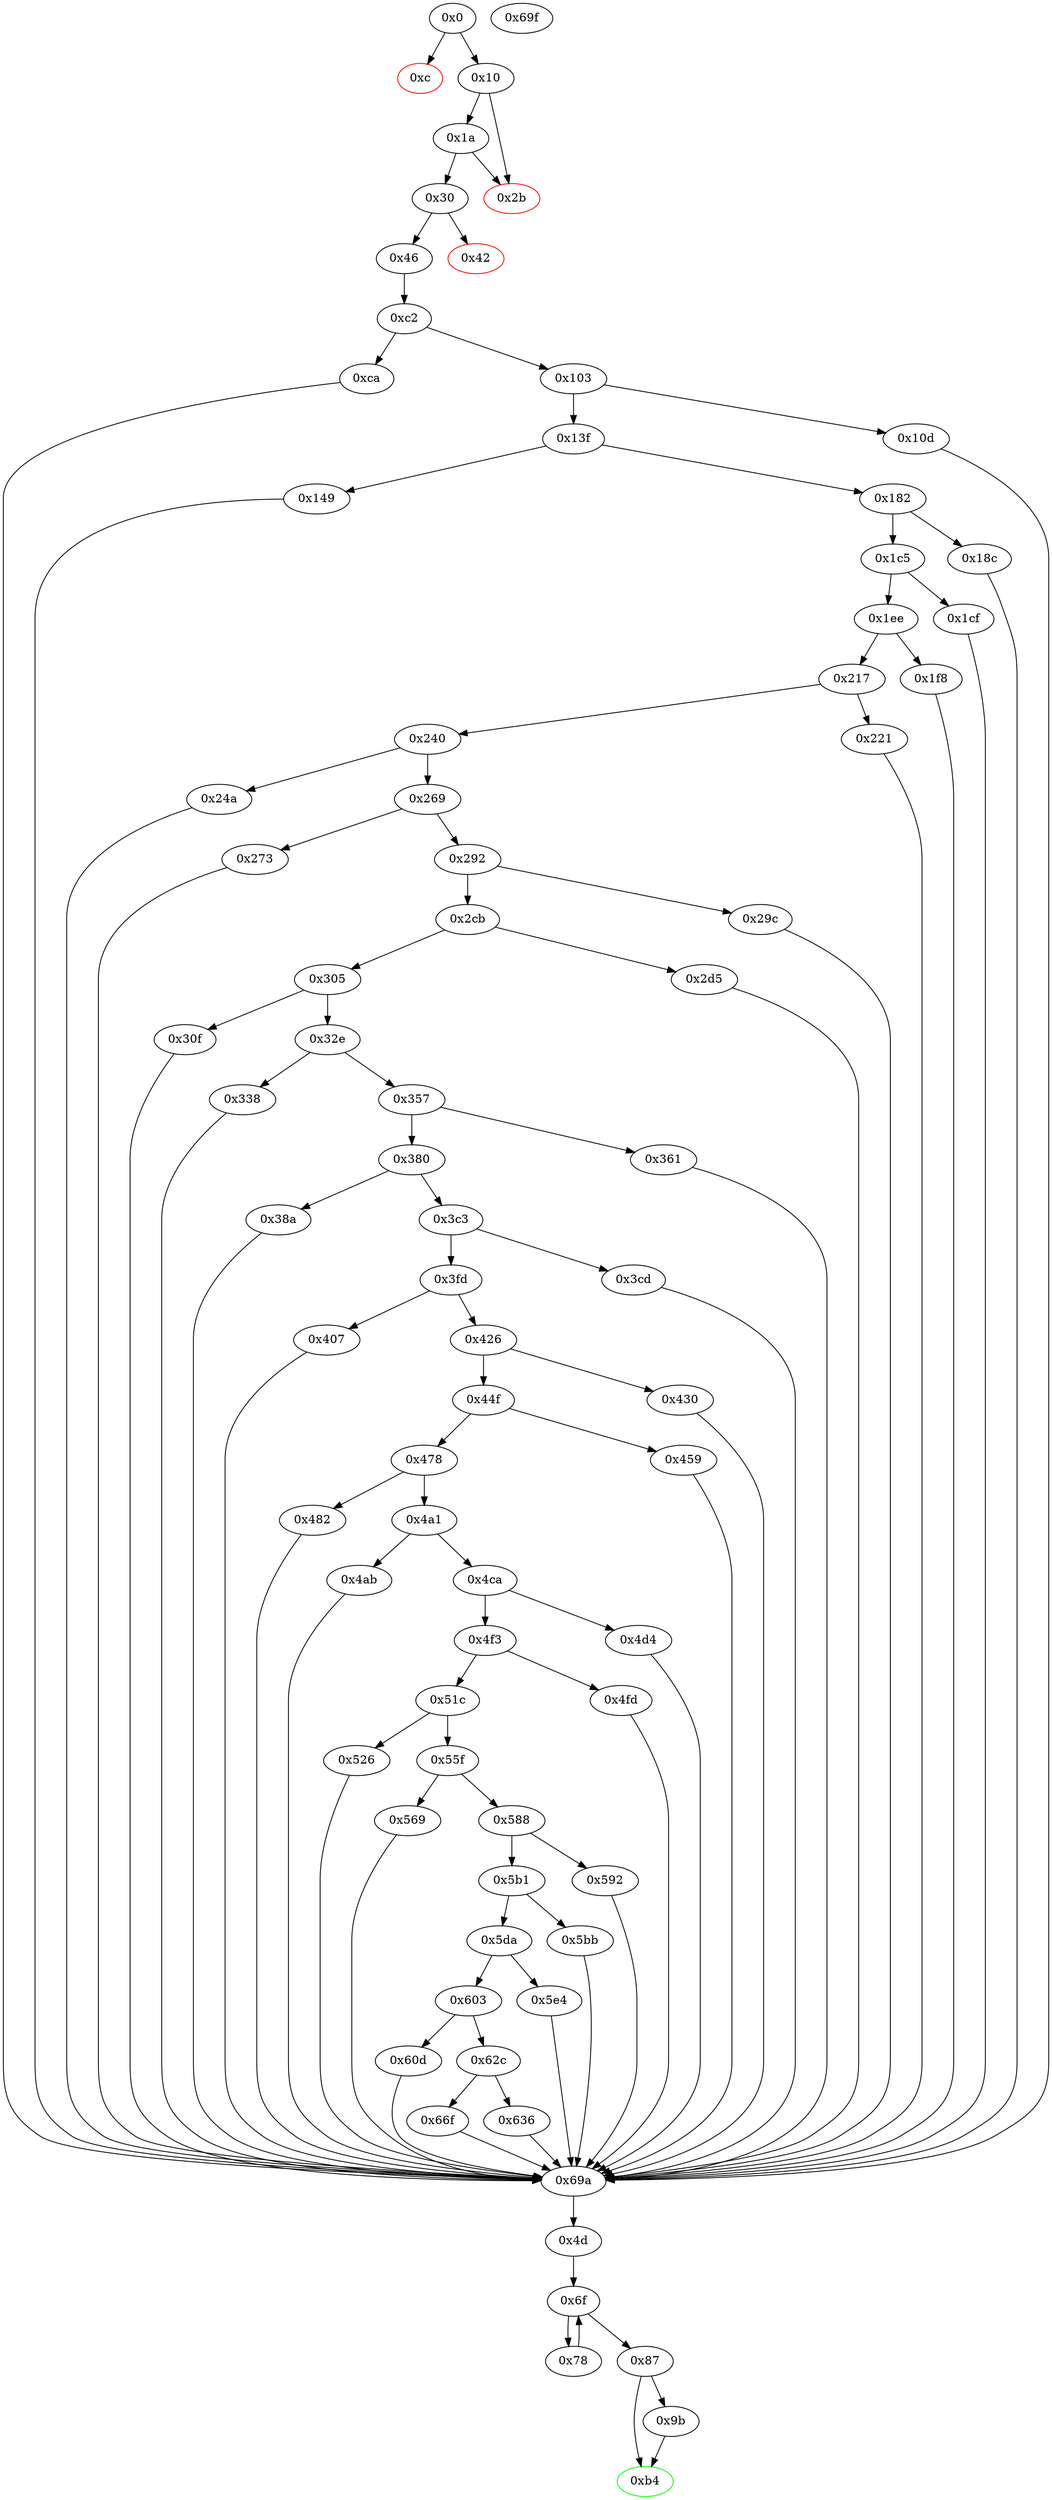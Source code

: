 strict digraph "" {
"0x30" [fillcolor=white, id="0x30", style=filled, tooltip="Block 0x30\n[0x30:0x41]\n---\nPredecessors: [0x1a]\nSuccessors: [0x42, 0x46]\n---\n0x30 JUMPDEST\n0x31 PUSH2 0x4d\n0x34 PUSH1 0x4\n0x36 DUP1\n0x37 CALLDATASIZE\n0x38 SUB\n0x39 PUSH1 0x20\n0x3b DUP2\n0x3c LT\n0x3d ISZERO\n0x3e PUSH2 0x46\n0x41 JUMPI\n---\n0x30: JUMPDEST \n0x31: V18 = 0x4d\n0x34: V19 = 0x4\n0x37: V20 = CALLDATASIZE\n0x38: V21 = SUB V20 0x4\n0x39: V22 = 0x20\n0x3c: V23 = LT V21 0x20\n0x3d: V24 = ISZERO V23\n0x3e: V25 = 0x46\n0x41: JUMPI 0x46 V24\n---\nEntry stack: [V13]\nStack pops: 0\nStack additions: [0x4d, 0x4, V21]\nExit stack: [V13, 0x4d, 0x4, V21]\n\nDef sites:\nV13: {0x1a.0x1f}\n"];
"0x0" [fillcolor=white, id="0x0", style=filled, tooltip="Block 0x0\n[0x0:0xb]\n---\nPredecessors: []\nSuccessors: [0xc, 0x10]\n---\n0x0 PUSH1 0x80\n0x2 PUSH1 0x40\n0x4 MSTORE\n0x5 CALLVALUE\n0x6 DUP1\n0x7 ISZERO\n0x8 PUSH2 0x10\n0xb JUMPI\n---\n0x0: V0 = 0x80\n0x2: V1 = 0x40\n0x4: M[0x40] = 0x80\n0x5: V2 = CALLVALUE\n0x7: V3 = ISZERO V2\n0x8: V4 = 0x10\n0xb: JUMPI 0x10 V3\n---\nEntry stack: []\nStack pops: 0\nStack additions: [V2]\nExit stack: [V2]\n\nDef sites:\n"];
"0x5b1" [fillcolor=white, id="0x5b1", style=filled, tooltip="Block 0x5b1\n[0x5b1:0x5ba]\n---\nPredecessors: [0x588]\nSuccessors: [0x5bb, 0x5da]\n---\n0x5b1 JUMPDEST\n0x5b2 DUP2\n0x5b3 PUSH1 0x1a\n0x5b5 EQ\n0x5b6 ISZERO\n0x5b7 PUSH2 0x5da\n0x5ba JUMPI\n---\n0x5b1: JUMPDEST \n0x5b3: V436 = 0x1a\n0x5b5: V437 = EQ 0x1a V27\n0x5b6: V438 = ISZERO V437\n0x5b7: V439 = 0x5da\n0x5ba: JUMPI 0x5da V438\n---\nEntry stack: [V13, 0x4d, V27, 0x60]\nStack pops: 2\nStack additions: [S1, S0]\nExit stack: [V13, 0x4d, V27, 0x60]\n\nDef sites:\nV13: {0x1a.0x1f}\n0x4d: {0x30.0x31}\nV27: {0x46.0x48}\n0x60: {0xc2.0xc3}\n"];
"0x5da" [fillcolor=white, id="0x5da", style=filled, tooltip="Block 0x5da\n[0x5da:0x5e3]\n---\nPredecessors: [0x5b1]\nSuccessors: [0x5e4, 0x603]\n---\n0x5da JUMPDEST\n0x5db DUP2\n0x5dc PUSH1 0x1b\n0x5de EQ\n0x5df ISZERO\n0x5e0 PUSH2 0x603\n0x5e3 JUMPI\n---\n0x5da: JUMPDEST \n0x5dc: V451 = 0x1b\n0x5de: V452 = EQ 0x1b V27\n0x5df: V453 = ISZERO V452\n0x5e0: V454 = 0x603\n0x5e3: JUMPI 0x603 V453\n---\nEntry stack: [V13, 0x4d, V27, 0x60]\nStack pops: 2\nStack additions: [S1, S0]\nExit stack: [V13, 0x4d, V27, 0x60]\n\nDef sites:\nV13: {0x1a.0x1f}\n0x4d: {0x30.0x31}\nV27: {0x46.0x48}\n0x60: {0xc2.0xc3}\n"];
"0xc2" [fillcolor=white, id="0xc2", style=filled, tooltip="Block 0xc2\n[0xc2:0xc9]\n---\nPredecessors: [0x46]\nSuccessors: [0xca, 0x103]\n---\n0xc2 JUMPDEST\n0xc3 PUSH1 0x60\n0xc5 DUP2\n0xc6 PUSH2 0x103\n0xc9 JUMPI\n---\n0xc2: JUMPDEST \n0xc3: V67 = 0x60\n0xc6: V68 = 0x103\n0xc9: JUMPI 0x103 V27\n---\nEntry stack: [V13, 0x4d, V27]\nStack pops: 1\nStack additions: [S0, 0x60]\nExit stack: [V13, 0x4d, V27, 0x60]\n\nDef sites:\nV13: {0x1a.0x1f}\n0x4d: {0x30.0x31}\nV27: {0x46.0x48}\n"];
"0x407" [fillcolor=white, id="0x407", style=filled, tooltip="Block 0x407\n[0x407:0x425]\n---\nPredecessors: [0x3fd]\nSuccessors: [0x69a]\n---\n0x407 PUSH1 0x40\n0x409 MLOAD\n0x40a DUP1\n0x40b PUSH1 0x60\n0x40d ADD\n0x40e PUSH1 0x40\n0x410 MSTORE\n0x411 DUP1\n0x412 PUSH1 0x22\n0x414 DUP2\n0x415 MSTORE\n0x416 PUSH1 0x20\n0x418 ADD\n0x419 PUSH2 0x83e\n0x41c PUSH1 0x22\n0x41e SWAP2\n0x41f CODECOPY\n0x420 SWAP1\n0x421 POP\n0x422 PUSH2 0x69a\n0x425 JUMP\n---\n0x407: V293 = 0x40\n0x409: V294 = M[0x40]\n0x40b: V295 = 0x60\n0x40d: V296 = ADD 0x60 V294\n0x40e: V297 = 0x40\n0x410: M[0x40] = V296\n0x412: V298 = 0x22\n0x415: M[V294] = 0x22\n0x416: V299 = 0x20\n0x418: V300 = ADD 0x20 V294\n0x419: V301 = 0x83e\n0x41c: V302 = 0x22\n0x41f: CODECOPY V300 0x83e 0x22\n0x422: V303 = 0x69a\n0x425: JUMP 0x69a\n---\nEntry stack: [V13, 0x4d, V27, 0x60]\nStack pops: 1\nStack additions: [V294]\nExit stack: [V13, 0x4d, V27, V294]\n\nDef sites:\nV13: {0x1a.0x1f}\n0x4d: {0x30.0x31}\nV27: {0x46.0x48}\n0x60: {0xc2.0xc3}\n"];
"0xb4" [color=green, fillcolor=white, id="0xb4", style=filled, tooltip="Block 0xb4\n[0xb4:0xc1]\n---\nPredecessors: [0x87, 0x9b]\nSuccessors: []\n---\n0xb4 JUMPDEST\n0xb5 POP\n0xb6 SWAP3\n0xb7 POP\n0xb8 POP\n0xb9 POP\n0xba PUSH1 0x40\n0xbc MLOAD\n0xbd DUP1\n0xbe SWAP2\n0xbf SUB\n0xc0 SWAP1\n0xc1 RETURN\n---\n0xb4: JUMPDEST \n0xba: V64 = 0x40\n0xbc: V65 = M[0x40]\n0xbf: V66 = SUB S1 V65\n0xc1: RETURN V65 V66\n---\nEntry stack: [V13, V70, V30, V30, S1, V49]\nStack pops: 5\nStack additions: []\nExit stack: [V13]\n\nDef sites:\nV13: {0x1a.0x1f}\nV70: {0xca.0xce}\nV30: {0x4d.0x51}\nV30: {0x4d.0x51}\nS1: {0x9b.0xb1, 0x87.0x90}\nV49: {0x87.0x94}\n"];
"0x4d" [fillcolor=white, id="0x4d", style=filled, tooltip="Block 0x4d\n[0x4d:0x6e]\n---\nPredecessors: [0x69a]\nSuccessors: [0x6f]\n---\n0x4d JUMPDEST\n0x4e PUSH1 0x40\n0x50 DUP1\n0x51 MLOAD\n0x52 PUSH1 0x20\n0x54 DUP1\n0x55 DUP3\n0x56 MSTORE\n0x57 DUP4\n0x58 MLOAD\n0x59 DUP2\n0x5a DUP4\n0x5b ADD\n0x5c MSTORE\n0x5d DUP4\n0x5e MLOAD\n0x5f SWAP2\n0x60 SWAP3\n0x61 DUP4\n0x62 SWAP3\n0x63 SWAP1\n0x64 DUP4\n0x65 ADD\n0x66 SWAP2\n0x67 DUP6\n0x68 ADD\n0x69 SWAP1\n0x6a DUP1\n0x6b DUP4\n0x6c DUP4\n0x6d PUSH1 0x0\n---\n0x4d: JUMPDEST \n0x4e: V29 = 0x40\n0x51: V30 = M[0x40]\n0x52: V31 = 0x20\n0x56: M[V30] = 0x20\n0x58: V32 = M[V70]\n0x5b: V33 = ADD V30 0x20\n0x5c: M[V33] = V32\n0x5e: V34 = M[V70]\n0x65: V35 = ADD V30 0x40\n0x68: V36 = ADD V70 0x20\n0x6d: V37 = 0x0\n---\nEntry stack: [V13, V70]\nStack pops: 1\nStack additions: [S0, V30, V30, V35, V36, V34, V34, V35, V36, 0x0]\nExit stack: [V13, V70, V30, V30, V35, V36, V34, V34, V35, V36, 0x0]\n\nDef sites:\nV13: {0x1a.0x1f}\nV70: {0xca.0xce}\n"];
"0x24a" [fillcolor=white, id="0x24a", style=filled, tooltip="Block 0x24a\n[0x24a:0x268]\n---\nPredecessors: [0x240]\nSuccessors: [0x69a]\n---\n0x24a PUSH1 0x40\n0x24c MLOAD\n0x24d DUP1\n0x24e PUSH1 0x60\n0x250 ADD\n0x251 PUSH1 0x40\n0x253 MSTORE\n0x254 DUP1\n0x255 PUSH1 0x35\n0x257 DUP2\n0x258 MSTORE\n0x259 PUSH1 0x20\n0x25b ADD\n0x25c PUSH2 0x7be\n0x25f PUSH1 0x35\n0x261 SWAP2\n0x262 CODECOPY\n0x263 SWAP1\n0x264 POP\n0x265 PUSH2 0x69a\n0x268 JUMP\n---\n0x24a: V164 = 0x40\n0x24c: V165 = M[0x40]\n0x24e: V166 = 0x60\n0x250: V167 = ADD 0x60 V165\n0x251: V168 = 0x40\n0x253: M[0x40] = V167\n0x255: V169 = 0x35\n0x258: M[V165] = 0x35\n0x259: V170 = 0x20\n0x25b: V171 = ADD 0x20 V165\n0x25c: V172 = 0x7be\n0x25f: V173 = 0x35\n0x262: CODECOPY V171 0x7be 0x35\n0x265: V174 = 0x69a\n0x268: JUMP 0x69a\n---\nEntry stack: [V13, 0x4d, V27, 0x60]\nStack pops: 1\nStack additions: [V165]\nExit stack: [V13, 0x4d, V27, V165]\n\nDef sites:\nV13: {0x1a.0x1f}\n0x4d: {0x30.0x31}\nV27: {0x46.0x48}\n0x60: {0xc2.0xc3}\n"];
"0x3fd" [fillcolor=white, id="0x3fd", style=filled, tooltip="Block 0x3fd\n[0x3fd:0x406]\n---\nPredecessors: [0x3c3]\nSuccessors: [0x407, 0x426]\n---\n0x3fd JUMPDEST\n0x3fe DUP2\n0x3ff PUSH1 0x10\n0x401 EQ\n0x402 ISZERO\n0x403 PUSH2 0x426\n0x406 JUMPI\n---\n0x3fd: JUMPDEST \n0x3ff: V289 = 0x10\n0x401: V290 = EQ 0x10 V27\n0x402: V291 = ISZERO V290\n0x403: V292 = 0x426\n0x406: JUMPI 0x426 V291\n---\nEntry stack: [V13, 0x4d, V27, 0x60]\nStack pops: 2\nStack additions: [S1, S0]\nExit stack: [V13, 0x4d, V27, 0x60]\n\nDef sites:\nV13: {0x1a.0x1f}\n0x4d: {0x30.0x31}\nV27: {0x46.0x48}\n0x60: {0xc2.0xc3}\n"];
"0x4ab" [fillcolor=white, id="0x4ab", style=filled, tooltip="Block 0x4ab\n[0x4ab:0x4c9]\n---\nPredecessors: [0x4a1]\nSuccessors: [0x69a]\n---\n0x4ab PUSH1 0x40\n0x4ad MLOAD\n0x4ae DUP1\n0x4af PUSH1 0x60\n0x4b1 ADD\n0x4b2 PUSH1 0x40\n0x4b4 MSTORE\n0x4b5 DUP1\n0x4b6 PUSH1 0x28\n0x4b8 DUP2\n0x4b9 MSTORE\n0x4ba PUSH1 0x20\n0x4bc ADD\n0x4bd PUSH2 0x816\n0x4c0 PUSH1 0x28\n0x4c2 SWAP2\n0x4c3 CODECOPY\n0x4c4 SWAP1\n0x4c5 POP\n0x4c6 PUSH2 0x69a\n0x4c9 JUMP\n---\n0x4ab: V353 = 0x40\n0x4ad: V354 = M[0x40]\n0x4af: V355 = 0x60\n0x4b1: V356 = ADD 0x60 V354\n0x4b2: V357 = 0x40\n0x4b4: M[0x40] = V356\n0x4b6: V358 = 0x28\n0x4b9: M[V354] = 0x28\n0x4ba: V359 = 0x20\n0x4bc: V360 = ADD 0x20 V354\n0x4bd: V361 = 0x816\n0x4c0: V362 = 0x28\n0x4c3: CODECOPY V360 0x816 0x28\n0x4c6: V363 = 0x69a\n0x4c9: JUMP 0x69a\n---\nEntry stack: [V13, 0x4d, V27, 0x60]\nStack pops: 1\nStack additions: [V354]\nExit stack: [V13, 0x4d, V27, V354]\n\nDef sites:\nV13: {0x1a.0x1f}\n0x4d: {0x30.0x31}\nV27: {0x46.0x48}\n0x60: {0xc2.0xc3}\n"];
"0x30f" [fillcolor=white, id="0x30f", style=filled, tooltip="Block 0x30f\n[0x30f:0x32d]\n---\nPredecessors: [0x305]\nSuccessors: [0x69a]\n---\n0x30f PUSH1 0x40\n0x311 MLOAD\n0x312 DUP1\n0x313 PUSH1 0x60\n0x315 ADD\n0x316 PUSH1 0x40\n0x318 MSTORE\n0x319 DUP1\n0x31a PUSH1 0x23\n0x31c DUP2\n0x31d MSTORE\n0x31e PUSH1 0x20\n0x320 ADD\n0x321 PUSH2 0xa68\n0x324 PUSH1 0x23\n0x326 SWAP2\n0x327 CODECOPY\n0x328 SWAP1\n0x329 POP\n0x32a PUSH2 0x69a\n0x32d JUMP\n---\n0x30f: V222 = 0x40\n0x311: V223 = M[0x40]\n0x313: V224 = 0x60\n0x315: V225 = ADD 0x60 V223\n0x316: V226 = 0x40\n0x318: M[0x40] = V225\n0x31a: V227 = 0x23\n0x31d: M[V223] = 0x23\n0x31e: V228 = 0x20\n0x320: V229 = ADD 0x20 V223\n0x321: V230 = 0xa68\n0x324: V231 = 0x23\n0x327: CODECOPY V229 0xa68 0x23\n0x32a: V232 = 0x69a\n0x32d: JUMP 0x69a\n---\nEntry stack: [V13, 0x4d, V27, 0x60]\nStack pops: 1\nStack additions: [V223]\nExit stack: [V13, 0x4d, V27, V223]\n\nDef sites:\nV13: {0x1a.0x1f}\n0x4d: {0x30.0x31}\nV27: {0x46.0x48}\n0x60: {0xc2.0xc3}\n"];
"0x603" [fillcolor=white, id="0x603", style=filled, tooltip="Block 0x603\n[0x603:0x60c]\n---\nPredecessors: [0x5da]\nSuccessors: [0x60d, 0x62c]\n---\n0x603 JUMPDEST\n0x604 DUP2\n0x605 PUSH1 0x1c\n0x607 EQ\n0x608 ISZERO\n0x609 PUSH2 0x62c\n0x60c JUMPI\n---\n0x603: JUMPDEST \n0x605: V466 = 0x1c\n0x607: V467 = EQ 0x1c V27\n0x608: V468 = ISZERO V467\n0x609: V469 = 0x62c\n0x60c: JUMPI 0x62c V468\n---\nEntry stack: [V13, 0x4d, V27, 0x60]\nStack pops: 2\nStack additions: [S1, S0]\nExit stack: [V13, 0x4d, V27, 0x60]\n\nDef sites:\nV13: {0x1a.0x1f}\n0x4d: {0x30.0x31}\nV27: {0x46.0x48}\n0x60: {0xc2.0xc3}\n"];
"0x13f" [fillcolor=white, id="0x13f", style=filled, tooltip="Block 0x13f\n[0x13f:0x148]\n---\nPredecessors: [0x103]\nSuccessors: [0x149, 0x182]\n---\n0x13f JUMPDEST\n0x140 DUP2\n0x141 PUSH1 0x2\n0x143 EQ\n0x144 ISZERO\n0x145 PUSH2 0x182\n0x148 JUMPI\n---\n0x13f: JUMPDEST \n0x141: V91 = 0x2\n0x143: V92 = EQ 0x2 V27\n0x144: V93 = ISZERO V92\n0x145: V94 = 0x182\n0x148: JUMPI 0x182 V93\n---\nEntry stack: [V13, 0x4d, V27, 0x60]\nStack pops: 2\nStack additions: [S1, S0]\nExit stack: [V13, 0x4d, V27, 0x60]\n\nDef sites:\nV13: {0x1a.0x1f}\n0x4d: {0x30.0x31}\nV27: {0x46.0x48}\n0x60: {0xc2.0xc3}\n"];
"0x3cd" [fillcolor=white, id="0x3cd", style=filled, tooltip="Block 0x3cd\n[0x3cd:0x3fc]\n---\nPredecessors: [0x3c3]\nSuccessors: [0x69a]\n---\n0x3cd POP\n0x3ce PUSH1 0x40\n0x3d0 DUP1\n0x3d1 MLOAD\n0x3d2 DUP1\n0x3d3 DUP3\n0x3d4 ADD\n0x3d5 SWAP1\n0x3d6 SWAP2\n0x3d7 MSTORE\n0x3d8 PUSH1 0x14\n0x3da DUP2\n0x3db MSTORE\n0x3dc PUSH20 0x29b0b49030b8383937bb30b6103330b4b632b217\n0x3f1 PUSH1 0x61\n0x3f3 SHL\n0x3f4 PUSH1 0x20\n0x3f6 DUP3\n0x3f7 ADD\n0x3f8 MSTORE\n0x3f9 PUSH2 0x69a\n0x3fc JUMP\n---\n0x3ce: V279 = 0x40\n0x3d1: V280 = M[0x40]\n0x3d4: V281 = ADD 0x40 V280\n0x3d7: M[0x40] = V281\n0x3d8: V282 = 0x14\n0x3db: M[V280] = 0x14\n0x3dc: V283 = 0x29b0b49030b8383937bb30b6103330b4b632b217\n0x3f1: V284 = 0x61\n0x3f3: V285 = SHL 0x61 0x29b0b49030b8383937bb30b6103330b4b632b217\n0x3f4: V286 = 0x20\n0x3f7: V287 = ADD V280 0x20\n0x3f8: M[V287] = 0x53616920617070726f76616c206661696c65642e000000000000000000000000\n0x3f9: V288 = 0x69a\n0x3fc: JUMP 0x69a\n---\nEntry stack: [V13, 0x4d, V27, 0x60]\nStack pops: 1\nStack additions: [V280]\nExit stack: [V13, 0x4d, V27, V280]\n\nDef sites:\nV13: {0x1a.0x1f}\n0x4d: {0x30.0x31}\nV27: {0x46.0x48}\n0x60: {0xc2.0xc3}\n"];
"0x380" [fillcolor=white, id="0x380", style=filled, tooltip="Block 0x380\n[0x380:0x389]\n---\nPredecessors: [0x357]\nSuccessors: [0x38a, 0x3c3]\n---\n0x380 JUMPDEST\n0x381 DUP2\n0x382 PUSH1 0xe\n0x384 EQ\n0x385 ISZERO\n0x386 PUSH2 0x3c3\n0x389 JUMPI\n---\n0x380: JUMPDEST \n0x382: V263 = 0xe\n0x384: V264 = EQ 0xe V27\n0x385: V265 = ISZERO V264\n0x386: V266 = 0x3c3\n0x389: JUMPI 0x3c3 V265\n---\nEntry stack: [V13, 0x4d, V27, 0x60]\nStack pops: 2\nStack additions: [S1, S0]\nExit stack: [V13, 0x4d, V27, 0x60]\n\nDef sites:\nV13: {0x1a.0x1f}\n0x4d: {0x30.0x31}\nV27: {0x46.0x48}\n0x60: {0xc2.0xc3}\n"];
"0xca" [fillcolor=white, id="0xca", style=filled, tooltip="Block 0xca\n[0xca:0x102]\n---\nPredecessors: [0xc2]\nSuccessors: [0x69a]\n---\n0xca POP\n0xcb PUSH1 0x40\n0xcd DUP1\n0xce MLOAD\n0xcf DUP1\n0xd0 DUP3\n0xd1 ADD\n0xd2 SWAP1\n0xd3 SWAP2\n0xd4 MSTORE\n0xd5 PUSH1 0x1a\n0xd7 DUP2\n0xd8 MSTORE\n0xd9 PUSH32 0x496e73756666696369656e742044616920737570706c6965642e000000000000\n0xfa PUSH1 0x20\n0xfc DUP3\n0xfd ADD\n0xfe MSTORE\n0xff PUSH2 0x69a\n0x102 JUMP\n---\n0xcb: V69 = 0x40\n0xce: V70 = M[0x40]\n0xd1: V71 = ADD 0x40 V70\n0xd4: M[0x40] = V71\n0xd5: V72 = 0x1a\n0xd8: M[V70] = 0x1a\n0xd9: V73 = 0x496e73756666696369656e742044616920737570706c6965642e000000000000\n0xfa: V74 = 0x20\n0xfd: V75 = ADD V70 0x20\n0xfe: M[V75] = 0x496e73756666696369656e742044616920737570706c6965642e000000000000\n0xff: V76 = 0x69a\n0x102: JUMP 0x69a\n---\nEntry stack: [V13, 0x4d, V27, 0x60]\nStack pops: 1\nStack additions: [V70]\nExit stack: [V13, 0x4d, V27, V70]\n\nDef sites:\nV13: {0x1a.0x1f}\n0x4d: {0x30.0x31}\nV27: {0x46.0x48}\n0x60: {0xc2.0xc3}\n"];
"0x478" [fillcolor=white, id="0x478", style=filled, tooltip="Block 0x478\n[0x478:0x481]\n---\nPredecessors: [0x44f]\nSuccessors: [0x482, 0x4a1]\n---\n0x478 JUMPDEST\n0x479 DUP2\n0x47a PUSH1 0x13\n0x47c EQ\n0x47d ISZERO\n0x47e PUSH2 0x4a1\n0x481 JUMPI\n---\n0x478: JUMPDEST \n0x47a: V334 = 0x13\n0x47c: V335 = EQ 0x13 V27\n0x47d: V336 = ISZERO V335\n0x47e: V337 = 0x4a1\n0x481: JUMPI 0x4a1 V336\n---\nEntry stack: [V13, 0x4d, V27, 0x60]\nStack pops: 2\nStack additions: [S1, S0]\nExit stack: [V13, 0x4d, V27, 0x60]\n\nDef sites:\nV13: {0x1a.0x1f}\n0x4d: {0x30.0x31}\nV27: {0x46.0x48}\n0x60: {0xc2.0xc3}\n"];
"0x60d" [fillcolor=white, id="0x60d", style=filled, tooltip="Block 0x60d\n[0x60d:0x62b]\n---\nPredecessors: [0x603]\nSuccessors: [0x69a]\n---\n0x60d PUSH1 0x40\n0x60f MLOAD\n0x610 DUP1\n0x611 PUSH1 0x80\n0x613 ADD\n0x614 PUSH1 0x40\n0x616 MSTORE\n0x617 DUP1\n0x618 PUSH1 0x48\n0x61a DUP2\n0x61b MSTORE\n0x61c PUSH1 0x20\n0x61e ADD\n0x61f PUSH2 0xa20\n0x622 PUSH1 0x48\n0x624 SWAP2\n0x625 CODECOPY\n0x626 SWAP1\n0x627 POP\n0x628 PUSH2 0x69a\n0x62b JUMP\n---\n0x60d: V470 = 0x40\n0x60f: V471 = M[0x40]\n0x611: V472 = 0x80\n0x613: V473 = ADD 0x80 V471\n0x614: V474 = 0x40\n0x616: M[0x40] = V473\n0x618: V475 = 0x48\n0x61b: M[V471] = 0x48\n0x61c: V476 = 0x20\n0x61e: V477 = ADD 0x20 V471\n0x61f: V478 = 0xa20\n0x622: V479 = 0x48\n0x625: CODECOPY V477 0xa20 0x48\n0x628: V480 = 0x69a\n0x62b: JUMP 0x69a\n---\nEntry stack: [V13, 0x4d, V27, 0x60]\nStack pops: 1\nStack additions: [V471]\nExit stack: [V13, 0x4d, V27, V471]\n\nDef sites:\nV13: {0x1a.0x1f}\n0x4d: {0x30.0x31}\nV27: {0x46.0x48}\n0x60: {0xc2.0xc3}\n"];
"0x269" [fillcolor=white, id="0x269", style=filled, tooltip="Block 0x269\n[0x269:0x272]\n---\nPredecessors: [0x240]\nSuccessors: [0x273, 0x292]\n---\n0x269 JUMPDEST\n0x26a DUP2\n0x26b PUSH1 0x8\n0x26d EQ\n0x26e ISZERO\n0x26f PUSH2 0x292\n0x272 JUMPI\n---\n0x269: JUMPDEST \n0x26b: V175 = 0x8\n0x26d: V176 = EQ 0x8 V27\n0x26e: V177 = ISZERO V176\n0x26f: V178 = 0x292\n0x272: JUMPI 0x292 V177\n---\nEntry stack: [V13, 0x4d, V27, 0x60]\nStack pops: 2\nStack additions: [S1, S0]\nExit stack: [V13, 0x4d, V27, 0x60]\n\nDef sites:\nV13: {0x1a.0x1f}\n0x4d: {0x30.0x31}\nV27: {0x46.0x48}\n0x60: {0xc2.0xc3}\n"];
"0x240" [fillcolor=white, id="0x240", style=filled, tooltip="Block 0x240\n[0x240:0x249]\n---\nPredecessors: [0x217]\nSuccessors: [0x24a, 0x269]\n---\n0x240 JUMPDEST\n0x241 DUP2\n0x242 PUSH1 0x7\n0x244 EQ\n0x245 ISZERO\n0x246 PUSH2 0x269\n0x249 JUMPI\n---\n0x240: JUMPDEST \n0x242: V160 = 0x7\n0x244: V161 = EQ 0x7 V27\n0x245: V162 = ISZERO V161\n0x246: V163 = 0x269\n0x249: JUMPI 0x269 V162\n---\nEntry stack: [V13, 0x4d, V27, 0x60]\nStack pops: 2\nStack additions: [S1, S0]\nExit stack: [V13, 0x4d, V27, 0x60]\n\nDef sites:\nV13: {0x1a.0x1f}\n0x4d: {0x30.0x31}\nV27: {0x46.0x48}\n0x60: {0xc2.0xc3}\n"];
"0x273" [fillcolor=white, id="0x273", style=filled, tooltip="Block 0x273\n[0x273:0x291]\n---\nPredecessors: [0x269]\nSuccessors: [0x69a]\n---\n0x273 PUSH1 0x40\n0x275 MLOAD\n0x276 DUP1\n0x277 PUSH1 0x60\n0x279 ADD\n0x27a PUSH1 0x40\n0x27c MSTORE\n0x27d DUP1\n0x27e PUSH1 0x39\n0x280 DUP2\n0x281 MSTORE\n0x282 PUSH1 0x20\n0x284 ADD\n0x285 PUSH2 0x99f\n0x288 PUSH1 0x39\n0x28a SWAP2\n0x28b CODECOPY\n0x28c SWAP1\n0x28d POP\n0x28e PUSH2 0x69a\n0x291 JUMP\n---\n0x273: V179 = 0x40\n0x275: V180 = M[0x40]\n0x277: V181 = 0x60\n0x279: V182 = ADD 0x60 V180\n0x27a: V183 = 0x40\n0x27c: M[0x40] = V182\n0x27e: V184 = 0x39\n0x281: M[V180] = 0x39\n0x282: V185 = 0x20\n0x284: V186 = ADD 0x20 V180\n0x285: V187 = 0x99f\n0x288: V188 = 0x39\n0x28b: CODECOPY V186 0x99f 0x39\n0x28e: V189 = 0x69a\n0x291: JUMP 0x69a\n---\nEntry stack: [V13, 0x4d, V27, 0x60]\nStack pops: 1\nStack additions: [V180]\nExit stack: [V13, 0x4d, V27, V180]\n\nDef sites:\nV13: {0x1a.0x1f}\n0x4d: {0x30.0x31}\nV27: {0x46.0x48}\n0x60: {0xc2.0xc3}\n"];
"0x51c" [fillcolor=white, id="0x51c", style=filled, tooltip="Block 0x51c\n[0x51c:0x525]\n---\nPredecessors: [0x4f3]\nSuccessors: [0x526, 0x55f]\n---\n0x51c JUMPDEST\n0x51d DUP2\n0x51e PUSH1 0x17\n0x520 EQ\n0x521 ISZERO\n0x522 PUSH2 0x55f\n0x525 JUMPI\n---\n0x51c: JUMPDEST \n0x51e: V394 = 0x17\n0x520: V395 = EQ 0x17 V27\n0x521: V396 = ISZERO V395\n0x522: V397 = 0x55f\n0x525: JUMPI 0x55f V396\n---\nEntry stack: [V13, 0x4d, V27, 0x60]\nStack pops: 2\nStack additions: [S1, S0]\nExit stack: [V13, 0x4d, V27, 0x60]\n\nDef sites:\nV13: {0x1a.0x1f}\n0x4d: {0x30.0x31}\nV27: {0x46.0x48}\n0x60: {0xc2.0xc3}\n"];
"0x1a" [fillcolor=white, id="0x1a", style=filled, tooltip="Block 0x1a\n[0x1a:0x2a]\n---\nPredecessors: [0x10]\nSuccessors: [0x2b, 0x30]\n---\n0x1a PUSH1 0x0\n0x1c CALLDATALOAD\n0x1d PUSH1 0xe0\n0x1f SHR\n0x20 DUP1\n0x21 PUSH4 0x26b69354\n0x26 EQ\n0x27 PUSH2 0x30\n0x2a JUMPI\n---\n0x1a: V10 = 0x0\n0x1c: V11 = CALLDATALOAD 0x0\n0x1d: V12 = 0xe0\n0x1f: V13 = SHR 0xe0 V11\n0x21: V14 = 0x26b69354\n0x26: V15 = EQ 0x26b69354 V13\n0x27: V16 = 0x30\n0x2a: JUMPI 0x30 V15\n---\nEntry stack: []\nStack pops: 0\nStack additions: [V13]\nExit stack: [V13]\n\nDef sites:\n"];
"0x46" [fillcolor=white, id="0x46", style=filled, tooltip="Block 0x46\n[0x46:0x4c]\n---\nPredecessors: [0x30]\nSuccessors: [0xc2]\n---\n0x46 JUMPDEST\n0x47 POP\n0x48 CALLDATALOAD\n0x49 PUSH2 0xc2\n0x4c JUMP\n---\n0x46: JUMPDEST \n0x48: V27 = CALLDATALOAD 0x4\n0x49: V28 = 0xc2\n0x4c: JUMP 0xc2\n---\nEntry stack: [V13, 0x4d, 0x4, V21]\nStack pops: 2\nStack additions: [V27]\nExit stack: [V13, 0x4d, V27]\n\nDef sites:\nV13: {0x1a.0x1f}\n0x4d: {0x30.0x31}\n0x4: {0x30.0x34}\nV21: {0x30.0x38}\n"];
"0x5bb" [fillcolor=white, id="0x5bb", style=filled, tooltip="Block 0x5bb\n[0x5bb:0x5d9]\n---\nPredecessors: [0x5b1]\nSuccessors: [0x69a]\n---\n0x5bb PUSH1 0x40\n0x5bd MLOAD\n0x5be DUP1\n0x5bf PUSH1 0x80\n0x5c1 ADD\n0x5c2 PUSH1 0x40\n0x5c4 MSTORE\n0x5c5 DUP1\n0x5c6 PUSH1 0x48\n0x5c8 DUP2\n0x5c9 MSTORE\n0x5ca PUSH1 0x20\n0x5cc ADD\n0x5cd PUSH2 0x9d8\n0x5d0 PUSH1 0x48\n0x5d2 SWAP2\n0x5d3 CODECOPY\n0x5d4 SWAP1\n0x5d5 POP\n0x5d6 PUSH2 0x69a\n0x5d9 JUMP\n---\n0x5bb: V440 = 0x40\n0x5bd: V441 = M[0x40]\n0x5bf: V442 = 0x80\n0x5c1: V443 = ADD 0x80 V441\n0x5c2: V444 = 0x40\n0x5c4: M[0x40] = V443\n0x5c6: V445 = 0x48\n0x5c9: M[V441] = 0x48\n0x5ca: V446 = 0x20\n0x5cc: V447 = ADD 0x20 V441\n0x5cd: V448 = 0x9d8\n0x5d0: V449 = 0x48\n0x5d3: CODECOPY V447 0x9d8 0x48\n0x5d6: V450 = 0x69a\n0x5d9: JUMP 0x69a\n---\nEntry stack: [V13, 0x4d, V27, 0x60]\nStack pops: 1\nStack additions: [V441]\nExit stack: [V13, 0x4d, V27, V441]\n\nDef sites:\nV13: {0x1a.0x1f}\n0x4d: {0x30.0x31}\nV27: {0x46.0x48}\n0x60: {0xc2.0xc3}\n"];
"0xc" [color=red, fillcolor=white, id="0xc", style=filled, tooltip="Block 0xc\n[0xc:0xf]\n---\nPredecessors: [0x0]\nSuccessors: []\n---\n0xc PUSH1 0x0\n0xe DUP1\n0xf REVERT\n---\n0xc: V5 = 0x0\n0xf: REVERT 0x0 0x0\n---\nEntry stack: [V2]\nStack pops: 0\nStack additions: []\nExit stack: [V2]\n\nDef sites:\nV2: {0x0.0x5}\n"];
"0x2cb" [fillcolor=white, id="0x2cb", style=filled, tooltip="Block 0x2cb\n[0x2cb:0x2d4]\n---\nPredecessors: [0x292]\nSuccessors: [0x2d5, 0x305]\n---\n0x2cb JUMPDEST\n0x2cc DUP2\n0x2cd PUSH1 0xa\n0x2cf EQ\n0x2d0 ISZERO\n0x2d1 PUSH2 0x305\n0x2d4 JUMPI\n---\n0x2cb: JUMPDEST \n0x2cd: V204 = 0xa\n0x2cf: V205 = EQ 0xa V27\n0x2d0: V206 = ISZERO V205\n0x2d1: V207 = 0x305\n0x2d4: JUMPI 0x305 V206\n---\nEntry stack: [V13, 0x4d, V27, 0x60]\nStack pops: 2\nStack additions: [S1, S0]\nExit stack: [V13, 0x4d, V27, 0x60]\n\nDef sites:\nV13: {0x1a.0x1f}\n0x4d: {0x30.0x31}\nV27: {0x46.0x48}\n0x60: {0xc2.0xc3}\n"];
"0x5e4" [fillcolor=white, id="0x5e4", style=filled, tooltip="Block 0x5e4\n[0x5e4:0x602]\n---\nPredecessors: [0x5da]\nSuccessors: [0x69a]\n---\n0x5e4 PUSH1 0x40\n0x5e6 MLOAD\n0x5e7 DUP1\n0x5e8 PUSH1 0x80\n0x5ea ADD\n0x5eb PUSH1 0x40\n0x5ed MSTORE\n0x5ee DUP1\n0x5ef PUSH1 0x44\n0x5f1 DUP2\n0x5f2 MSTORE\n0x5f3 PUSH1 0x20\n0x5f5 ADD\n0x5f6 PUSH2 0x860\n0x5f9 PUSH1 0x44\n0x5fb SWAP2\n0x5fc CODECOPY\n0x5fd SWAP1\n0x5fe POP\n0x5ff PUSH2 0x69a\n0x602 JUMP\n---\n0x5e4: V455 = 0x40\n0x5e6: V456 = M[0x40]\n0x5e8: V457 = 0x80\n0x5ea: V458 = ADD 0x80 V456\n0x5eb: V459 = 0x40\n0x5ed: M[0x40] = V458\n0x5ef: V460 = 0x44\n0x5f2: M[V456] = 0x44\n0x5f3: V461 = 0x20\n0x5f5: V462 = ADD 0x20 V456\n0x5f6: V463 = 0x860\n0x5f9: V464 = 0x44\n0x5fc: CODECOPY V462 0x860 0x44\n0x5ff: V465 = 0x69a\n0x602: JUMP 0x69a\n---\nEntry stack: [V13, 0x4d, V27, 0x60]\nStack pops: 1\nStack additions: [V456]\nExit stack: [V13, 0x4d, V27, V456]\n\nDef sites:\nV13: {0x1a.0x1f}\n0x4d: {0x30.0x31}\nV27: {0x46.0x48}\n0x60: {0xc2.0xc3}\n"];
"0x103" [fillcolor=white, id="0x103", style=filled, tooltip="Block 0x103\n[0x103:0x10c]\n---\nPredecessors: [0xc2]\nSuccessors: [0x10d, 0x13f]\n---\n0x103 JUMPDEST\n0x104 DUP2\n0x105 PUSH1 0x1\n0x107 EQ\n0x108 ISZERO\n0x109 PUSH2 0x13f\n0x10c JUMPI\n---\n0x103: JUMPDEST \n0x105: V77 = 0x1\n0x107: V78 = EQ 0x1 V27\n0x108: V79 = ISZERO V78\n0x109: V80 = 0x13f\n0x10c: JUMPI 0x13f V79\n---\nEntry stack: [V13, 0x4d, V27, 0x60]\nStack pops: 2\nStack additions: [S1, S0]\nExit stack: [V13, 0x4d, V27, 0x60]\n\nDef sites:\nV13: {0x1a.0x1f}\n0x4d: {0x30.0x31}\nV27: {0x46.0x48}\n0x60: {0xc2.0xc3}\n"];
"0x217" [fillcolor=white, id="0x217", style=filled, tooltip="Block 0x217\n[0x217:0x220]\n---\nPredecessors: [0x1ee]\nSuccessors: [0x221, 0x240]\n---\n0x217 JUMPDEST\n0x218 DUP2\n0x219 PUSH1 0x6\n0x21b EQ\n0x21c ISZERO\n0x21d PUSH2 0x240\n0x220 JUMPI\n---\n0x217: JUMPDEST \n0x219: V145 = 0x6\n0x21b: V146 = EQ 0x6 V27\n0x21c: V147 = ISZERO V146\n0x21d: V148 = 0x240\n0x220: JUMPI 0x240 V147\n---\nEntry stack: [V13, 0x4d, V27, 0x60]\nStack pops: 2\nStack additions: [S1, S0]\nExit stack: [V13, 0x4d, V27, 0x60]\n\nDef sites:\nV13: {0x1a.0x1f}\n0x4d: {0x30.0x31}\nV27: {0x46.0x48}\n0x60: {0xc2.0xc3}\n"];
"0x4ca" [fillcolor=white, id="0x4ca", style=filled, tooltip="Block 0x4ca\n[0x4ca:0x4d3]\n---\nPredecessors: [0x4a1]\nSuccessors: [0x4d4, 0x4f3]\n---\n0x4ca JUMPDEST\n0x4cb DUP2\n0x4cc PUSH1 0x15\n0x4ce EQ\n0x4cf ISZERO\n0x4d0 PUSH2 0x4f3\n0x4d3 JUMPI\n---\n0x4ca: JUMPDEST \n0x4cc: V364 = 0x15\n0x4ce: V365 = EQ 0x15 V27\n0x4cf: V366 = ISZERO V365\n0x4d0: V367 = 0x4f3\n0x4d3: JUMPI 0x4f3 V366\n---\nEntry stack: [V13, 0x4d, V27, 0x60]\nStack pops: 2\nStack additions: [S1, S0]\nExit stack: [V13, 0x4d, V27, 0x60]\n\nDef sites:\nV13: {0x1a.0x1f}\n0x4d: {0x30.0x31}\nV27: {0x46.0x48}\n0x60: {0xc2.0xc3}\n"];
"0x78" [fillcolor=white, id="0x78", style=filled, tooltip="Block 0x78\n[0x78:0x86]\n---\nPredecessors: [0x6f]\nSuccessors: [0x6f]\n---\n0x78 DUP2\n0x79 DUP2\n0x7a ADD\n0x7b MLOAD\n0x7c DUP4\n0x7d DUP3\n0x7e ADD\n0x7f MSTORE\n0x80 PUSH1 0x20\n0x82 ADD\n0x83 PUSH2 0x6f\n0x86 JUMP\n---\n0x7a: V41 = ADD S0 V36\n0x7b: V42 = M[V41]\n0x7e: V43 = ADD S0 V35\n0x7f: M[V43] = V42\n0x80: V44 = 0x20\n0x82: V45 = ADD 0x20 S0\n0x83: V46 = 0x6f\n0x86: JUMP 0x6f\n---\nEntry stack: [V13, V70, V30, V30, V35, V36, V34, V34, V35, V36, S0]\nStack pops: 3\nStack additions: [S2, S1, V45]\nExit stack: [V13, V70, V30, V30, V35, V36, V34, V34, V35, V36, V45]\n\nDef sites:\nV13: {0x1a.0x1f}\nV70: {0xca.0xce}\nV30: {0x4d.0x51}\nV30: {0x4d.0x51}\nV35: {0x4d.0x65}\nV36: {0x4d.0x68}\nV34: {0x4d.0x5e}\nV34: {0x4d.0x5e}\nV35: {0x4d.0x65}\nV36: {0x4d.0x68}\nS0: {0x78.0x82, 0x4d.0x6d}\n"];
"0x4fd" [fillcolor=white, id="0x4fd", style=filled, tooltip="Block 0x4fd\n[0x4fd:0x51b]\n---\nPredecessors: [0x4f3]\nSuccessors: [0x69a]\n---\n0x4fd PUSH1 0x40\n0x4ff MLOAD\n0x500 DUP1\n0x501 PUSH1 0x60\n0x503 ADD\n0x504 PUSH1 0x40\n0x506 MSTORE\n0x507 DUP1\n0x508 PUSH1 0x23\n0x50a DUP2\n0x50b MSTORE\n0x50c PUSH1 0x20\n0x50e ADD\n0x50f PUSH2 0x7f3\n0x512 PUSH1 0x23\n0x514 SWAP2\n0x515 CODECOPY\n0x516 SWAP1\n0x517 POP\n0x518 PUSH2 0x69a\n0x51b JUMP\n---\n0x4fd: V383 = 0x40\n0x4ff: V384 = M[0x40]\n0x501: V385 = 0x60\n0x503: V386 = ADD 0x60 V384\n0x504: V387 = 0x40\n0x506: M[0x40] = V386\n0x508: V388 = 0x23\n0x50b: M[V384] = 0x23\n0x50c: V389 = 0x20\n0x50e: V390 = ADD 0x20 V384\n0x50f: V391 = 0x7f3\n0x512: V392 = 0x23\n0x515: CODECOPY V390 0x7f3 0x23\n0x518: V393 = 0x69a\n0x51b: JUMP 0x69a\n---\nEntry stack: [V13, 0x4d, V27, 0x60]\nStack pops: 1\nStack additions: [V384]\nExit stack: [V13, 0x4d, V27, V384]\n\nDef sites:\nV13: {0x1a.0x1f}\n0x4d: {0x30.0x31}\nV27: {0x46.0x48}\n0x60: {0xc2.0xc3}\n"];
"0x149" [fillcolor=white, id="0x149", style=filled, tooltip="Block 0x149\n[0x149:0x181]\n---\nPredecessors: [0x13f]\nSuccessors: [0x69a]\n---\n0x149 POP\n0x14a PUSH1 0x40\n0x14c DUP1\n0x14d MLOAD\n0x14e DUP1\n0x14f DUP3\n0x150 ADD\n0x151 SWAP1\n0x152 SWAP2\n0x153 MSTORE\n0x154 PUSH1 0x17\n0x156 DUP2\n0x157 MSTORE\n0x158 PUSH32 0x436f756c64206e6f74207472616e73666572204461692e000000000000000000\n0x179 PUSH1 0x20\n0x17b DUP3\n0x17c ADD\n0x17d MSTORE\n0x17e PUSH2 0x69a\n0x181 JUMP\n---\n0x14a: V95 = 0x40\n0x14d: V96 = M[0x40]\n0x150: V97 = ADD 0x40 V96\n0x153: M[0x40] = V97\n0x154: V98 = 0x17\n0x157: M[V96] = 0x17\n0x158: V99 = 0x436f756c64206e6f74207472616e73666572204461692e000000000000000000\n0x179: V100 = 0x20\n0x17c: V101 = ADD V96 0x20\n0x17d: M[V101] = 0x436f756c64206e6f74207472616e73666572204461692e000000000000000000\n0x17e: V102 = 0x69a\n0x181: JUMP 0x69a\n---\nEntry stack: [V13, 0x4d, V27, 0x60]\nStack pops: 1\nStack additions: [V96]\nExit stack: [V13, 0x4d, V27, V96]\n\nDef sites:\nV13: {0x1a.0x1f}\n0x4d: {0x30.0x31}\nV27: {0x46.0x48}\n0x60: {0xc2.0xc3}\n"];
"0x32e" [fillcolor=white, id="0x32e", style=filled, tooltip="Block 0x32e\n[0x32e:0x337]\n---\nPredecessors: [0x305]\nSuccessors: [0x338, 0x357]\n---\n0x32e JUMPDEST\n0x32f DUP2\n0x330 PUSH1 0xc\n0x332 EQ\n0x333 ISZERO\n0x334 PUSH2 0x357\n0x337 JUMPI\n---\n0x32e: JUMPDEST \n0x330: V233 = 0xc\n0x332: V234 = EQ 0xc V27\n0x333: V235 = ISZERO V234\n0x334: V236 = 0x357\n0x337: JUMPI 0x357 V235\n---\nEntry stack: [V13, 0x4d, V27, 0x60]\nStack pops: 2\nStack additions: [S1, S0]\nExit stack: [V13, 0x4d, V27, 0x60]\n\nDef sites:\nV13: {0x1a.0x1f}\n0x4d: {0x30.0x31}\nV27: {0x46.0x48}\n0x60: {0xc2.0xc3}\n"];
"0x1c5" [fillcolor=white, id="0x1c5", style=filled, tooltip="Block 0x1c5\n[0x1c5:0x1ce]\n---\nPredecessors: [0x182]\nSuccessors: [0x1cf, 0x1ee]\n---\n0x1c5 JUMPDEST\n0x1c6 DUP2\n0x1c7 PUSH1 0x4\n0x1c9 EQ\n0x1ca ISZERO\n0x1cb PUSH2 0x1ee\n0x1ce JUMPI\n---\n0x1c5: JUMPDEST \n0x1c7: V115 = 0x4\n0x1c9: V116 = EQ 0x4 V27\n0x1ca: V117 = ISZERO V116\n0x1cb: V118 = 0x1ee\n0x1ce: JUMPI 0x1ee V117\n---\nEntry stack: [V13, 0x4d, V27, 0x60]\nStack pops: 2\nStack additions: [S1, S0]\nExit stack: [V13, 0x4d, V27, 0x60]\n\nDef sites:\nV13: {0x1a.0x1f}\n0x4d: {0x30.0x31}\nV27: {0x46.0x48}\n0x60: {0xc2.0xc3}\n"];
"0x592" [fillcolor=white, id="0x592", style=filled, tooltip="Block 0x592\n[0x592:0x5b0]\n---\nPredecessors: [0x588]\nSuccessors: [0x69a]\n---\n0x592 PUSH1 0x40\n0x594 MLOAD\n0x595 DUP1\n0x596 PUSH1 0x80\n0x598 ADD\n0x599 PUSH1 0x40\n0x59b MSTORE\n0x59c DUP1\n0x59d PUSH1 0x44\n0x59f DUP2\n0x5a0 MSTORE\n0x5a1 PUSH1 0x20\n0x5a3 ADD\n0x5a4 PUSH2 0x77a\n0x5a7 PUSH1 0x44\n0x5a9 SWAP2\n0x5aa CODECOPY\n0x5ab SWAP1\n0x5ac POP\n0x5ad PUSH2 0x69a\n0x5b0 JUMP\n---\n0x592: V425 = 0x40\n0x594: V426 = M[0x40]\n0x596: V427 = 0x80\n0x598: V428 = ADD 0x80 V426\n0x599: V429 = 0x40\n0x59b: M[0x40] = V428\n0x59d: V430 = 0x44\n0x5a0: M[V426] = 0x44\n0x5a1: V431 = 0x20\n0x5a3: V432 = ADD 0x20 V426\n0x5a4: V433 = 0x77a\n0x5a7: V434 = 0x44\n0x5aa: CODECOPY V432 0x77a 0x44\n0x5ad: V435 = 0x69a\n0x5b0: JUMP 0x69a\n---\nEntry stack: [V13, 0x4d, V27, 0x60]\nStack pops: 1\nStack additions: [V426]\nExit stack: [V13, 0x4d, V27, V426]\n\nDef sites:\nV13: {0x1a.0x1f}\n0x4d: {0x30.0x31}\nV27: {0x46.0x48}\n0x60: {0xc2.0xc3}\n"];
"0x305" [fillcolor=white, id="0x305", style=filled, tooltip="Block 0x305\n[0x305:0x30e]\n---\nPredecessors: [0x2cb]\nSuccessors: [0x30f, 0x32e]\n---\n0x305 JUMPDEST\n0x306 DUP2\n0x307 PUSH1 0xb\n0x309 EQ\n0x30a ISZERO\n0x30b PUSH2 0x32e\n0x30e JUMPI\n---\n0x305: JUMPDEST \n0x307: V218 = 0xb\n0x309: V219 = EQ 0xb V27\n0x30a: V220 = ISZERO V219\n0x30b: V221 = 0x32e\n0x30e: JUMPI 0x32e V220\n---\nEntry stack: [V13, 0x4d, V27, 0x60]\nStack pops: 2\nStack additions: [S1, S0]\nExit stack: [V13, 0x4d, V27, 0x60]\n\nDef sites:\nV13: {0x1a.0x1f}\n0x4d: {0x30.0x31}\nV27: {0x46.0x48}\n0x60: {0xc2.0xc3}\n"];
"0x44f" [fillcolor=white, id="0x44f", style=filled, tooltip="Block 0x44f\n[0x44f:0x458]\n---\nPredecessors: [0x426]\nSuccessors: [0x459, 0x478]\n---\n0x44f JUMPDEST\n0x450 DUP2\n0x451 PUSH1 0x12\n0x453 EQ\n0x454 ISZERO\n0x455 PUSH2 0x478\n0x458 JUMPI\n---\n0x44f: JUMPDEST \n0x451: V319 = 0x12\n0x453: V320 = EQ 0x12 V27\n0x454: V321 = ISZERO V320\n0x455: V322 = 0x478\n0x458: JUMPI 0x478 V321\n---\nEntry stack: [V13, 0x4d, V27, 0x60]\nStack pops: 2\nStack additions: [S1, S0]\nExit stack: [V13, 0x4d, V27, 0x60]\n\nDef sites:\nV13: {0x1a.0x1f}\n0x4d: {0x30.0x31}\nV27: {0x46.0x48}\n0x60: {0xc2.0xc3}\n"];
"0x66f" [fillcolor=white, id="0x66f", style=filled, tooltip="Block 0x66f\n[0x66f:0x699]\n---\nPredecessors: [0x62c]\nSuccessors: [0x69a]\n---\n0x66f JUMPDEST\n0x670 POP\n0x671 PUSH1 0x40\n0x673 DUP1\n0x674 MLOAD\n0x675 DUP1\n0x676 DUP3\n0x677 ADD\n0x678 SWAP1\n0x679 SWAP2\n0x67a MSTORE\n0x67b PUSH1 0x12\n0x67d DUP2\n0x67e MSTORE\n0x67f PUSH18 0x286e6f2072657665727420726561736f6e29\n0x692 PUSH1 0x70\n0x694 SHL\n0x695 PUSH1 0x20\n0x697 DUP3\n0x698 ADD\n0x699 MSTORE\n---\n0x66f: JUMPDEST \n0x671: V493 = 0x40\n0x674: V494 = M[0x40]\n0x677: V495 = ADD 0x40 V494\n0x67a: M[0x40] = V495\n0x67b: V496 = 0x12\n0x67e: M[V494] = 0x12\n0x67f: V497 = 0x286e6f2072657665727420726561736f6e29\n0x692: V498 = 0x70\n0x694: V499 = SHL 0x70 0x286e6f2072657665727420726561736f6e29\n0x695: V500 = 0x20\n0x698: V501 = ADD V494 0x20\n0x699: M[V501] = 0x286e6f2072657665727420726561736f6e290000000000000000000000000000\n---\nEntry stack: [V13, 0x4d, V27, 0x60]\nStack pops: 1\nStack additions: [V494]\nExit stack: [V13, 0x4d, V27, V494]\n\nDef sites:\nV13: {0x1a.0x1f}\n0x4d: {0x30.0x31}\nV27: {0x46.0x48}\n0x60: {0xc2.0xc3}\n"];
"0x69f" [fillcolor=white, id="0x69f", style=filled, tooltip="Block 0x69f\n[0x69f:0xabe]\n---\nPredecessors: []\nSuccessors: []\n---\n0x69f INVALID\n0x6a0 MISSING 0x49\n0x6a1 PUSH15 0x76616c696420616374696f6e202d20\n0x6b1 PUSH10 0x6e73756666696369656e\n0x6bc PUSH21 0x2067617320737570706c696564206279207472616e\n0x6d2 PUSH20 0x616374696f6e207375626d69747465722e526563\n0x6e7 PUSH10 0x7069656e742072656a65\n0x6f2 PUSH4 0x74656420\n0x6f7 PUSH6 0x746865722074\n0x6fe PUSH19 0x616e736665722e4661696c656420746f206d69\n0x712 PUSH15 0x7420616e792064546f6b656e732075\n0x722 PUSH20 0x696e67207468652063546f6b656e2062616c616e\n0x737 PUSH4 0x65206f6e\n0x73c SHA3\n0x73d PUSH21 0x68697320636f6e74726163742e5665726966696361\n0x753 PUSH21 0x696f6e206661696c6564202d20696e76616c696420\n0x769 DIFFICULTY\n0x76a PUSH9 0x61726d61207369676e\n0x774 PUSH2 0x7475\n0x777 PUSH19 0x652e45787465726e616c206163636f756e7473\n0x78b SHA3\n0x78c PUSH16 0x7220756e617070726f76656420696e74\n0x79d PUSH6 0x726e616c2066\n0x7a4 PUSH22 0x6e6374696f6e732063616e6e6f742063616c6c207468\n0x7bb PUSH10 0x732e4f6e6c7920746865\n0x7c6 SHA3\n0x7c7 PUSH6 0x736361706520\n0x7ce PUSH9 0x61746368206163636f\n0x7d8 PUSH22 0x6e74206d61792063616c6c20746869732066756e6374\n0x7ef PUSH10 0x6f6e2e496e76616c6964\n0x7fa SHA3\n0x7fb PUSH2 0x6374\n0x7fe PUSH10 0x6f6e202d20696e76616c\n0x809 PUSH10 0x64207369676e61747572\n0x814 PUSH6 0x2e496e76616c\n0x81b PUSH10 0x6420616374696f6e202d\n0x826 SHA3\n0x827 PUSH10 0x6e76616c696420757365\n0x832 PUSH19 0x207369676e61747572652e45786368616e6765\n0x846 SHA3\n0x847 PUSH19 0x6174652063616e6e6f742062652062656c6f77\n0x85b SHA3\n0x85c BALANCE\n0x85d GASPRICE\n0x85e BALANCE\n0x85f MISSING 0x2e\n0x860 MISSING 0x49\n0x861 PUSH15 0x76616c69642060746f602070617261\n0x871 PUSH14 0x65746572202d2063616e6e6f7420\n0x880 PUSH20 0x7570706c79207468652061646472657373206f66\n0x895 SHA3\n0x896 PUSH21 0x68697320636f6e74726163742e4d75737420737570\n0x8ac PUSH17 0x6c792061206e6f6e2d7a65726f20616d6f\n0x8be PUSH22 0x6e74206f662045746865722e4d75737420737570706c\n0x8d5 PUSH26 0x20616e20657363617065206861746368206163636f756e742e56\n0x8f0 PUSH6 0x726966696361\n0x8f7 PUSH21 0x696f6e206661696c6564202d20696e76616c696420\n0x90d PUSH22 0x736572207369676e61747572652e496e76616c696420\n0x924 PUSH2 0x6374\n0x927 PUSH10 0x6f6e202d20696e76616c\n0x932 PUSH10 0x6420446861726d612073\n0x93d PUSH10 0x676e61747572652e4441\n0x948 MISSING 0x49\n0x949 SHA3\n0x94a PUSH4 0x6f6e7472\n0x94f PUSH2 0x6374\n0x952 SHA3\n0x953 PUSH19 0x65766572746564206f6e20617070726f76616c\n0x967 MISSING 0x2e\n0x968 MISSING 0x4e\n0x969 PUSH16 0x20657363617065206861746368206973\n0x97a SHA3\n0x97b PUSH4 0x75727265\n0x980 PUSH15 0x746c792073657420666f7220746869\n0x990 PUSH20 0x20736d6172742077616c6c65742e4f6e6c792074\n0x9a5 PUSH9 0x65206163636f756e74\n0x9af SHA3\n0x9b0 PUSH19 0x65636f76657279206d616e61676572206d6179\n0x9c4 SHA3\n0x9c5 PUSH4 0x616c6c20\n0x9ca PUSH21 0x6869732066756e6374696f6e2e496e76616c696420\n0x9e0 PUSH1 0x74\n0x9e2 PUSH16 0x6020706172616d65746572202d206d75\n0x9f3 PUSH20 0x7420737570706c79206120636f6e747261637420\n0xa08 PUSH2 0x6464\n0xa0b PUSH19 0x65737320636f6e7461696e696e6720636f6465\n0xa1f MISSING 0x2e\n0xa20 MISSING 0x49\n0xa21 PUSH15 0x76616c69642060746f602070617261\n0xa31 PUSH14 0x65746572202d2063616e6e6f7420\n0xa40 PUSH20 0x7570706c792074686520446861726d6120457363\n0xa55 PUSH2 0x7065\n0xa58 SHA3\n0xa59 MISSING 0x48\n0xa5a PUSH2 0x7463\n0xa5d PUSH9 0x205265676973747279\n0xa67 MISSING 0x2e\n0xa68 MISSING 0x4d\n0xa69 PUSH22 0x737420737570706c792074776f2036352d6279746520\n0xa80 PUSH20 0x69676e6174757265732ea265627a7a7231582037\n0xa95 CALLER\n0xa96 DUP10\n0xa97 NOT\n0xa98 PUSH21 0x82e319656922b5cf379766d403a45bdb1776717726\n0xaae MISSING 0xe0\n0xaaf MISSING 0xd1\n0xab0 MISSING 0x25\n0xab1 DUP4\n0xab2 COINBASE\n0xab3 PUSH7 0x64736f6c634300\n0xabb SDIV\n0xabc SIGNEXTEND\n0xabd STOP\n0xabe ORIGIN\n---\n0x69f: INVALID \n0x6a0: MISSING 0x49\n0x6a1: V502 = 0x76616c696420616374696f6e202d20\n0x6b1: V503 = 0x6e73756666696369656e\n0x6bc: V504 = 0x2067617320737570706c696564206279207472616e\n0x6d2: V505 = 0x616374696f6e207375626d69747465722e526563\n0x6e7: V506 = 0x7069656e742072656a65\n0x6f2: V507 = 0x74656420\n0x6f7: V508 = 0x746865722074\n0x6fe: V509 = 0x616e736665722e4661696c656420746f206d69\n0x712: V510 = 0x7420616e792064546f6b656e732075\n0x722: V511 = 0x696e67207468652063546f6b656e2062616c616e\n0x737: V512 = 0x65206f6e\n0x73c: V513 = SHA3 0x65206f6e 0x696e67207468652063546f6b656e2062616c616e\n0x73d: V514 = 0x68697320636f6e74726163742e5665726966696361\n0x753: V515 = 0x696f6e206661696c6564202d20696e76616c696420\n0x769: V516 = DIFFICULTY\n0x76a: V517 = 0x61726d61207369676e\n0x774: V518 = 0x7475\n0x777: V519 = 0x652e45787465726e616c206163636f756e7473\n0x78b: V520 = SHA3 0x652e45787465726e616c206163636f756e7473 0x7475\n0x78c: V521 = 0x7220756e617070726f76656420696e74\n0x79d: V522 = 0x726e616c2066\n0x7a4: V523 = 0x6e6374696f6e732063616e6e6f742063616c6c207468\n0x7bb: V524 = 0x732e4f6e6c7920746865\n0x7c6: V525 = SHA3 0x732e4f6e6c7920746865 0x6e6374696f6e732063616e6e6f742063616c6c207468\n0x7c7: V526 = 0x736361706520\n0x7ce: V527 = 0x61746368206163636f\n0x7d8: V528 = 0x6e74206d61792063616c6c20746869732066756e6374\n0x7ef: V529 = 0x6f6e2e496e76616c6964\n0x7fa: V530 = SHA3 0x6f6e2e496e76616c6964 0x6e74206d61792063616c6c20746869732066756e6374\n0x7fb: V531 = 0x6374\n0x7fe: V532 = 0x6f6e202d20696e76616c\n0x809: V533 = 0x64207369676e61747572\n0x814: V534 = 0x2e496e76616c\n0x81b: V535 = 0x6420616374696f6e202d\n0x826: V536 = SHA3 0x6420616374696f6e202d 0x2e496e76616c\n0x827: V537 = 0x6e76616c696420757365\n0x832: V538 = 0x207369676e61747572652e45786368616e6765\n0x846: V539 = SHA3 0x207369676e61747572652e45786368616e6765 0x6e76616c696420757365\n0x847: V540 = 0x6174652063616e6e6f742062652062656c6f77\n0x85b: V541 = SHA3 0x6174652063616e6e6f742062652062656c6f77 V539\n0x85c: V542 = BALANCE V541\n0x85d: V543 = GASPRICE\n0x85e: V544 = BALANCE V543\n0x85f: MISSING 0x2e\n0x860: MISSING 0x49\n0x861: V545 = 0x76616c69642060746f602070617261\n0x871: V546 = 0x65746572202d2063616e6e6f7420\n0x880: V547 = 0x7570706c79207468652061646472657373206f66\n0x895: V548 = SHA3 0x7570706c79207468652061646472657373206f66 0x65746572202d2063616e6e6f7420\n0x896: V549 = 0x68697320636f6e74726163742e4d75737420737570\n0x8ac: V550 = 0x6c792061206e6f6e2d7a65726f20616d6f\n0x8be: V551 = 0x6e74206f662045746865722e4d75737420737570706c\n0x8d5: V552 = 0x20616e20657363617065206861746368206163636f756e742e56\n0x8f0: V553 = 0x726966696361\n0x8f7: V554 = 0x696f6e206661696c6564202d20696e76616c696420\n0x90d: V555 = 0x736572207369676e61747572652e496e76616c696420\n0x924: V556 = 0x6374\n0x927: V557 = 0x6f6e202d20696e76616c\n0x932: V558 = 0x6420446861726d612073\n0x93d: V559 = 0x676e61747572652e4441\n0x948: MISSING 0x49\n0x949: V560 = SHA3 S0 S1\n0x94a: V561 = 0x6f6e7472\n0x94f: V562 = 0x6374\n0x952: V563 = SHA3 0x6374 0x6f6e7472\n0x953: V564 = 0x65766572746564206f6e20617070726f76616c\n0x967: MISSING 0x2e\n0x968: MISSING 0x4e\n0x969: V565 = 0x20657363617065206861746368206973\n0x97a: V566 = SHA3 0x20657363617065206861746368206973 S0\n0x97b: V567 = 0x75727265\n0x980: V568 = 0x746c792073657420666f7220746869\n0x990: V569 = 0x20736d6172742077616c6c65742e4f6e6c792074\n0x9a5: V570 = 0x65206163636f756e74\n0x9af: V571 = SHA3 0x65206163636f756e74 0x20736d6172742077616c6c65742e4f6e6c792074\n0x9b0: V572 = 0x65636f76657279206d616e61676572206d6179\n0x9c4: V573 = SHA3 0x65636f76657279206d616e61676572206d6179 V571\n0x9c5: V574 = 0x616c6c20\n0x9ca: V575 = 0x6869732066756e6374696f6e2e496e76616c696420\n0x9e0: V576 = 0x74\n0x9e2: V577 = 0x6020706172616d65746572202d206d75\n0x9f3: V578 = 0x7420737570706c79206120636f6e747261637420\n0xa08: V579 = 0x6464\n0xa0b: V580 = 0x65737320636f6e7461696e696e6720636f6465\n0xa1f: MISSING 0x2e\n0xa20: MISSING 0x49\n0xa21: V581 = 0x76616c69642060746f602070617261\n0xa31: V582 = 0x65746572202d2063616e6e6f7420\n0xa40: V583 = 0x7570706c792074686520446861726d6120457363\n0xa55: V584 = 0x7065\n0xa58: V585 = SHA3 0x7065 0x7570706c792074686520446861726d6120457363\n0xa59: MISSING 0x48\n0xa5a: V586 = 0x7463\n0xa5d: V587 = 0x205265676973747279\n0xa67: MISSING 0x2e\n0xa68: MISSING 0x4d\n0xa69: V588 = 0x737420737570706c792074776f2036352d6279746520\n0xa80: V589 = 0x69676e6174757265732ea265627a7a7231582037\n0xa95: V590 = CALLER\n0xa97: V591 = NOT S6\n0xa98: V592 = 0x82e319656922b5cf379766d403a45bdb1776717726\n0xaae: MISSING 0xe0\n0xaaf: MISSING 0xd1\n0xab0: MISSING 0x25\n0xab2: V593 = COINBASE\n0xab3: V594 = 0x64736f6c634300\n0xabb: V595 = SDIV 0x64736f6c634300 V593\n0xabc: V596 = SIGNEXTEND V595 S3\n0xabd: STOP \n0xabe: V597 = ORIGIN\n---\nEntry stack: []\nStack pops: 0\nStack additions: [V544, V542, V536, 0x64207369676e61747572, 0x6f6e202d20696e76616c, 0x6374, V530, 0x61746368206163636f, 0x736361706520, V525, 0x726e616c2066, 0x7220756e617070726f76656420696e74, V520, 0x61726d61207369676e, V516, 0x696f6e206661696c6564202d20696e76616c696420, 0x68697320636f6e74726163742e5665726966696361, V513, 0x7420616e792064546f6b656e732075, 0x616e736665722e4661696c656420746f206d69, 0x746865722074, 0x74656420, 0x7069656e742072656a65, 0x616374696f6e207375626d69747465722e526563, 0x2067617320737570706c696564206279207472616e, 0x6e73756666696369656e, 0x76616c696420616374696f6e202d20, 0x676e61747572652e4441, 0x6420446861726d612073, 0x6f6e202d20696e76616c, 0x6374, 0x736572207369676e61747572652e496e76616c696420, 0x696f6e206661696c6564202d20696e76616c696420, 0x726966696361, 0x20616e20657363617065206861746368206163636f756e742e56, 0x6e74206f662045746865722e4d75737420737570706c, 0x6c792061206e6f6e2d7a65726f20616d6f, 0x68697320636f6e74726163742e4d75737420737570, V548, 0x76616c69642060746f602070617261, 0x65766572746564206f6e20617070726f76616c, V563, V560, 0x65737320636f6e7461696e696e6720636f6465, 0x6464, 0x7420737570706c79206120636f6e747261637420, 0x6020706172616d65746572202d206d75, 0x74, 0x6869732066756e6374696f6e2e496e76616c696420, 0x616c6c20, V573, 0x746c792073657420666f7220746869, 0x75727265, V566, V585, 0x65746572202d2063616e6e6f7420, 0x76616c69642060746f602070617261, 0x205265676973747279, 0x7463, 0x82e319656922b5cf379766d403a45bdb1776717726, V591, V590, 0x69676e6174757265732ea265627a7a7231582037, 0x737420737570706c792074776f2036352d6279746520, S0, S1, S2, S3, S4, S5, S6, V596, S0, S1, S2, S3, V597]\nExit stack: []\n\nDef sites:\n"];
"0x4f3" [fillcolor=white, id="0x4f3", style=filled, tooltip="Block 0x4f3\n[0x4f3:0x4fc]\n---\nPredecessors: [0x4ca]\nSuccessors: [0x4fd, 0x51c]\n---\n0x4f3 JUMPDEST\n0x4f4 DUP2\n0x4f5 PUSH1 0x16\n0x4f7 EQ\n0x4f8 ISZERO\n0x4f9 PUSH2 0x51c\n0x4fc JUMPI\n---\n0x4f3: JUMPDEST \n0x4f5: V379 = 0x16\n0x4f7: V380 = EQ 0x16 V27\n0x4f8: V381 = ISZERO V380\n0x4f9: V382 = 0x51c\n0x4fc: JUMPI 0x51c V381\n---\nEntry stack: [V13, 0x4d, V27, 0x60]\nStack pops: 2\nStack additions: [S1, S0]\nExit stack: [V13, 0x4d, V27, 0x60]\n\nDef sites:\nV13: {0x1a.0x1f}\n0x4d: {0x30.0x31}\nV27: {0x46.0x48}\n0x60: {0xc2.0xc3}\n"];
"0x1ee" [fillcolor=white, id="0x1ee", style=filled, tooltip="Block 0x1ee\n[0x1ee:0x1f7]\n---\nPredecessors: [0x1c5]\nSuccessors: [0x1f8, 0x217]\n---\n0x1ee JUMPDEST\n0x1ef DUP2\n0x1f0 PUSH1 0x5\n0x1f2 EQ\n0x1f3 ISZERO\n0x1f4 PUSH2 0x217\n0x1f7 JUMPI\n---\n0x1ee: JUMPDEST \n0x1f0: V130 = 0x5\n0x1f2: V131 = EQ 0x5 V27\n0x1f3: V132 = ISZERO V131\n0x1f4: V133 = 0x217\n0x1f7: JUMPI 0x217 V132\n---\nEntry stack: [V13, 0x4d, V27, 0x60]\nStack pops: 2\nStack additions: [S1, S0]\nExit stack: [V13, 0x4d, V27, 0x60]\n\nDef sites:\nV13: {0x1a.0x1f}\n0x4d: {0x30.0x31}\nV27: {0x46.0x48}\n0x60: {0xc2.0xc3}\n"];
"0x430" [fillcolor=white, id="0x430", style=filled, tooltip="Block 0x430\n[0x430:0x44e]\n---\nPredecessors: [0x426]\nSuccessors: [0x69a]\n---\n0x430 PUSH1 0x40\n0x432 MLOAD\n0x433 DUP1\n0x434 PUSH1 0x60\n0x436 ADD\n0x437 PUSH1 0x40\n0x439 MSTORE\n0x43a DUP1\n0x43b PUSH1 0x22\n0x43d DUP2\n0x43e MSTORE\n0x43f PUSH1 0x20\n0x441 ADD\n0x442 PUSH2 0x946\n0x445 PUSH1 0x22\n0x447 SWAP2\n0x448 CODECOPY\n0x449 SWAP1\n0x44a POP\n0x44b PUSH2 0x69a\n0x44e JUMP\n---\n0x430: V308 = 0x40\n0x432: V309 = M[0x40]\n0x434: V310 = 0x60\n0x436: V311 = ADD 0x60 V309\n0x437: V312 = 0x40\n0x439: M[0x40] = V311\n0x43b: V313 = 0x22\n0x43e: M[V309] = 0x22\n0x43f: V314 = 0x20\n0x441: V315 = ADD 0x20 V309\n0x442: V316 = 0x946\n0x445: V317 = 0x22\n0x448: CODECOPY V315 0x946 0x22\n0x44b: V318 = 0x69a\n0x44e: JUMP 0x69a\n---\nEntry stack: [V13, 0x4d, V27, 0x60]\nStack pops: 1\nStack additions: [V309]\nExit stack: [V13, 0x4d, V27, V309]\n\nDef sites:\nV13: {0x1a.0x1f}\n0x4d: {0x30.0x31}\nV27: {0x46.0x48}\n0x60: {0xc2.0xc3}\n"];
"0x292" [fillcolor=white, id="0x292", style=filled, tooltip="Block 0x292\n[0x292:0x29b]\n---\nPredecessors: [0x269]\nSuccessors: [0x29c, 0x2cb]\n---\n0x292 JUMPDEST\n0x293 DUP2\n0x294 PUSH1 0x9\n0x296 EQ\n0x297 ISZERO\n0x298 PUSH2 0x2cb\n0x29b JUMPI\n---\n0x292: JUMPDEST \n0x294: V190 = 0x9\n0x296: V191 = EQ 0x9 V27\n0x297: V192 = ISZERO V191\n0x298: V193 = 0x2cb\n0x29b: JUMPI 0x2cb V192\n---\nEntry stack: [V13, 0x4d, V27, 0x60]\nStack pops: 2\nStack additions: [S1, S0]\nExit stack: [V13, 0x4d, V27, 0x60]\n\nDef sites:\nV13: {0x1a.0x1f}\n0x4d: {0x30.0x31}\nV27: {0x46.0x48}\n0x60: {0xc2.0xc3}\n"];
"0x482" [fillcolor=white, id="0x482", style=filled, tooltip="Block 0x482\n[0x482:0x4a0]\n---\nPredecessors: [0x478]\nSuccessors: [0x69a]\n---\n0x482 PUSH1 0x40\n0x484 MLOAD\n0x485 DUP1\n0x486 PUSH1 0x80\n0x488 ADD\n0x489 PUSH1 0x40\n0x48b MSTORE\n0x48c DUP1\n0x48d PUSH1 0x44\n0x48f DUP2\n0x490 MSTORE\n0x491 PUSH1 0x20\n0x493 ADD\n0x494 PUSH2 0x6a0\n0x497 PUSH1 0x44\n0x499 SWAP2\n0x49a CODECOPY\n0x49b SWAP1\n0x49c POP\n0x49d PUSH2 0x69a\n0x4a0 JUMP\n---\n0x482: V338 = 0x40\n0x484: V339 = M[0x40]\n0x486: V340 = 0x80\n0x488: V341 = ADD 0x80 V339\n0x489: V342 = 0x40\n0x48b: M[0x40] = V341\n0x48d: V343 = 0x44\n0x490: M[V339] = 0x44\n0x491: V344 = 0x20\n0x493: V345 = ADD 0x20 V339\n0x494: V346 = 0x6a0\n0x497: V347 = 0x44\n0x49a: CODECOPY V345 0x6a0 0x44\n0x49d: V348 = 0x69a\n0x4a0: JUMP 0x69a\n---\nEntry stack: [V13, 0x4d, V27, 0x60]\nStack pops: 1\nStack additions: [V339]\nExit stack: [V13, 0x4d, V27, V339]\n\nDef sites:\nV13: {0x1a.0x1f}\n0x4d: {0x30.0x31}\nV27: {0x46.0x48}\n0x60: {0xc2.0xc3}\n"];
"0x338" [fillcolor=white, id="0x338", style=filled, tooltip="Block 0x338\n[0x338:0x356]\n---\nPredecessors: [0x32e]\nSuccessors: [0x69a]\n---\n0x338 PUSH1 0x40\n0x33a MLOAD\n0x33b DUP1\n0x33c PUSH1 0x60\n0x33e ADD\n0x33f PUSH1 0x40\n0x341 MSTORE\n0x342 DUP1\n0x343 PUSH1 0x2d\n0x345 DUP2\n0x346 MSTORE\n0x347 PUSH1 0x20\n0x349 ADD\n0x34a PUSH2 0x8ef\n0x34d PUSH1 0x2d\n0x34f SWAP2\n0x350 CODECOPY\n0x351 SWAP1\n0x352 POP\n0x353 PUSH2 0x69a\n0x356 JUMP\n---\n0x338: V237 = 0x40\n0x33a: V238 = M[0x40]\n0x33c: V239 = 0x60\n0x33e: V240 = ADD 0x60 V238\n0x33f: V241 = 0x40\n0x341: M[0x40] = V240\n0x343: V242 = 0x2d\n0x346: M[V238] = 0x2d\n0x347: V243 = 0x20\n0x349: V244 = ADD 0x20 V238\n0x34a: V245 = 0x8ef\n0x34d: V246 = 0x2d\n0x350: CODECOPY V244 0x8ef 0x2d\n0x353: V247 = 0x69a\n0x356: JUMP 0x69a\n---\nEntry stack: [V13, 0x4d, V27, 0x60]\nStack pops: 1\nStack additions: [V238]\nExit stack: [V13, 0x4d, V27, V238]\n\nDef sites:\nV13: {0x1a.0x1f}\n0x4d: {0x30.0x31}\nV27: {0x46.0x48}\n0x60: {0xc2.0xc3}\n"];
"0x569" [fillcolor=white, id="0x569", style=filled, tooltip="Block 0x569\n[0x569:0x587]\n---\nPredecessors: [0x55f]\nSuccessors: [0x69a]\n---\n0x569 PUSH1 0x40\n0x56b MLOAD\n0x56c DUP1\n0x56d PUSH1 0x80\n0x56f ADD\n0x570 PUSH1 0x40\n0x572 MSTORE\n0x573 DUP1\n0x574 PUSH1 0x45\n0x576 DUP2\n0x577 MSTORE\n0x578 PUSH1 0x20\n0x57a ADD\n0x57b PUSH2 0x706\n0x57e PUSH1 0x45\n0x580 SWAP2\n0x581 CODECOPY\n0x582 SWAP1\n0x583 POP\n0x584 PUSH2 0x69a\n0x587 JUMP\n---\n0x569: V410 = 0x40\n0x56b: V411 = M[0x40]\n0x56d: V412 = 0x80\n0x56f: V413 = ADD 0x80 V411\n0x570: V414 = 0x40\n0x572: M[0x40] = V413\n0x574: V415 = 0x45\n0x577: M[V411] = 0x45\n0x578: V416 = 0x20\n0x57a: V417 = ADD 0x20 V411\n0x57b: V418 = 0x706\n0x57e: V419 = 0x45\n0x581: CODECOPY V417 0x706 0x45\n0x584: V420 = 0x69a\n0x587: JUMP 0x69a\n---\nEntry stack: [V13, 0x4d, V27, 0x60]\nStack pops: 1\nStack additions: [V411]\nExit stack: [V13, 0x4d, V27, V411]\n\nDef sites:\nV13: {0x1a.0x1f}\n0x4d: {0x30.0x31}\nV27: {0x46.0x48}\n0x60: {0xc2.0xc3}\n"];
"0x2d5" [fillcolor=white, id="0x2d5", style=filled, tooltip="Block 0x2d5\n[0x2d5:0x304]\n---\nPredecessors: [0x2cb]\nSuccessors: [0x69a]\n---\n0x2d5 POP\n0x2d6 PUSH1 0x40\n0x2d8 DUP1\n0x2d9 MLOAD\n0x2da DUP1\n0x2db DUP3\n0x2dc ADD\n0x2dd SWAP1\n0x2de SWAP2\n0x2df MSTORE\n0x2e0 PUSH1 0x14\n0x2e2 DUP2\n0x2e3 MSTORE\n0x2e4 PUSH20 0x2230b49030b8383937bb30b6103330b4b632b217\n0x2f9 PUSH1 0x61\n0x2fb SHL\n0x2fc PUSH1 0x20\n0x2fe DUP3\n0x2ff ADD\n0x300 MSTORE\n0x301 PUSH2 0x69a\n0x304 JUMP\n---\n0x2d6: V208 = 0x40\n0x2d9: V209 = M[0x40]\n0x2dc: V210 = ADD 0x40 V209\n0x2df: M[0x40] = V210\n0x2e0: V211 = 0x14\n0x2e3: M[V209] = 0x14\n0x2e4: V212 = 0x2230b49030b8383937bb30b6103330b4b632b217\n0x2f9: V213 = 0x61\n0x2fb: V214 = SHL 0x61 0x2230b49030b8383937bb30b6103330b4b632b217\n0x2fc: V215 = 0x20\n0x2ff: V216 = ADD V209 0x20\n0x300: M[V216] = 0x44616920617070726f76616c206661696c65642e000000000000000000000000\n0x301: V217 = 0x69a\n0x304: JUMP 0x69a\n---\nEntry stack: [V13, 0x4d, V27, 0x60]\nStack pops: 1\nStack additions: [V209]\nExit stack: [V13, 0x4d, V27, V209]\n\nDef sites:\nV13: {0x1a.0x1f}\n0x4d: {0x30.0x31}\nV27: {0x46.0x48}\n0x60: {0xc2.0xc3}\n"];
"0x4d4" [fillcolor=white, id="0x4d4", style=filled, tooltip="Block 0x4d4\n[0x4d4:0x4f2]\n---\nPredecessors: [0x4ca]\nSuccessors: [0x69a]\n---\n0x4d4 PUSH1 0x40\n0x4d6 MLOAD\n0x4d7 DUP1\n0x4d8 PUSH1 0x60\n0x4da ADD\n0x4db PUSH1 0x40\n0x4dd MSTORE\n0x4de DUP1\n0x4df PUSH1 0x2a\n0x4e1 DUP2\n0x4e2 MSTORE\n0x4e3 PUSH1 0x20\n0x4e5 ADD\n0x4e6 PUSH2 0x91c\n0x4e9 PUSH1 0x2a\n0x4eb SWAP2\n0x4ec CODECOPY\n0x4ed SWAP1\n0x4ee POP\n0x4ef PUSH2 0x69a\n0x4f2 JUMP\n---\n0x4d4: V368 = 0x40\n0x4d6: V369 = M[0x40]\n0x4d8: V370 = 0x60\n0x4da: V371 = ADD 0x60 V369\n0x4db: V372 = 0x40\n0x4dd: M[0x40] = V371\n0x4df: V373 = 0x2a\n0x4e2: M[V369] = 0x2a\n0x4e3: V374 = 0x20\n0x4e5: V375 = ADD 0x20 V369\n0x4e6: V376 = 0x91c\n0x4e9: V377 = 0x2a\n0x4ec: CODECOPY V375 0x91c 0x2a\n0x4ef: V378 = 0x69a\n0x4f2: JUMP 0x69a\n---\nEntry stack: [V13, 0x4d, V27, 0x60]\nStack pops: 1\nStack additions: [V369]\nExit stack: [V13, 0x4d, V27, V369]\n\nDef sites:\nV13: {0x1a.0x1f}\n0x4d: {0x30.0x31}\nV27: {0x46.0x48}\n0x60: {0xc2.0xc3}\n"];
"0x459" [fillcolor=white, id="0x459", style=filled, tooltip="Block 0x459\n[0x459:0x477]\n---\nPredecessors: [0x44f]\nSuccessors: [0x69a]\n---\n0x459 PUSH1 0x40\n0x45b MLOAD\n0x45c DUP1\n0x45d PUSH1 0x60\n0x45f ADD\n0x460 PUSH1 0x40\n0x462 MSTORE\n0x463 DUP1\n0x464 PUSH1 0x22\n0x466 DUP2\n0x467 MSTORE\n0x468 PUSH1 0x20\n0x46a ADD\n0x46b PUSH2 0x6e4\n0x46e PUSH1 0x22\n0x470 SWAP2\n0x471 CODECOPY\n0x472 SWAP1\n0x473 POP\n0x474 PUSH2 0x69a\n0x477 JUMP\n---\n0x459: V323 = 0x40\n0x45b: V324 = M[0x40]\n0x45d: V325 = 0x60\n0x45f: V326 = ADD 0x60 V324\n0x460: V327 = 0x40\n0x462: M[0x40] = V326\n0x464: V328 = 0x22\n0x467: M[V324] = 0x22\n0x468: V329 = 0x20\n0x46a: V330 = ADD 0x20 V324\n0x46b: V331 = 0x6e4\n0x46e: V332 = 0x22\n0x471: CODECOPY V330 0x6e4 0x22\n0x474: V333 = 0x69a\n0x477: JUMP 0x69a\n---\nEntry stack: [V13, 0x4d, V27, 0x60]\nStack pops: 1\nStack additions: [V324]\nExit stack: [V13, 0x4d, V27, V324]\n\nDef sites:\nV13: {0x1a.0x1f}\n0x4d: {0x30.0x31}\nV27: {0x46.0x48}\n0x60: {0xc2.0xc3}\n"];
"0x1f8" [fillcolor=white, id="0x1f8", style=filled, tooltip="Block 0x1f8\n[0x1f8:0x216]\n---\nPredecessors: [0x1ee]\nSuccessors: [0x69a]\n---\n0x1f8 PUSH1 0x40\n0x1fa MLOAD\n0x1fb DUP1\n0x1fc PUSH1 0x60\n0x1fe ADD\n0x1ff PUSH1 0x40\n0x201 MSTORE\n0x202 DUP1\n0x203 PUSH1 0x24\n0x205 DUP2\n0x206 MSTORE\n0x207 PUSH1 0x20\n0x209 ADD\n0x20a PUSH2 0x8cb\n0x20d PUSH1 0x24\n0x20f SWAP2\n0x210 CODECOPY\n0x211 SWAP1\n0x212 POP\n0x213 PUSH2 0x69a\n0x216 JUMP\n---\n0x1f8: V134 = 0x40\n0x1fa: V135 = M[0x40]\n0x1fc: V136 = 0x60\n0x1fe: V137 = ADD 0x60 V135\n0x1ff: V138 = 0x40\n0x201: M[0x40] = V137\n0x203: V139 = 0x24\n0x206: M[V135] = 0x24\n0x207: V140 = 0x20\n0x209: V141 = ADD 0x20 V135\n0x20a: V142 = 0x8cb\n0x20d: V143 = 0x24\n0x210: CODECOPY V141 0x8cb 0x24\n0x213: V144 = 0x69a\n0x216: JUMP 0x69a\n---\nEntry stack: [V13, 0x4d, V27, 0x60]\nStack pops: 1\nStack additions: [V135]\nExit stack: [V13, 0x4d, V27, V135]\n\nDef sites:\nV13: {0x1a.0x1f}\n0x4d: {0x30.0x31}\nV27: {0x46.0x48}\n0x60: {0xc2.0xc3}\n"];
"0x588" [fillcolor=white, id="0x588", style=filled, tooltip="Block 0x588\n[0x588:0x591]\n---\nPredecessors: [0x55f]\nSuccessors: [0x592, 0x5b1]\n---\n0x588 JUMPDEST\n0x589 DUP2\n0x58a PUSH1 0x19\n0x58c EQ\n0x58d ISZERO\n0x58e PUSH2 0x5b1\n0x591 JUMPI\n---\n0x588: JUMPDEST \n0x58a: V421 = 0x19\n0x58c: V422 = EQ 0x19 V27\n0x58d: V423 = ISZERO V422\n0x58e: V424 = 0x5b1\n0x591: JUMPI 0x5b1 V423\n---\nEntry stack: [V13, 0x4d, V27, 0x60]\nStack pops: 2\nStack additions: [S1, S0]\nExit stack: [V13, 0x4d, V27, 0x60]\n\nDef sites:\nV13: {0x1a.0x1f}\n0x4d: {0x30.0x31}\nV27: {0x46.0x48}\n0x60: {0xc2.0xc3}\n"];
"0x526" [fillcolor=white, id="0x526", style=filled, tooltip="Block 0x526\n[0x526:0x55e]\n---\nPredecessors: [0x51c]\nSuccessors: [0x69a]\n---\n0x526 POP\n0x527 PUSH1 0x40\n0x529 DUP1\n0x52a MLOAD\n0x52b DUP1\n0x52c DUP3\n0x52d ADD\n0x52e SWAP1\n0x52f SWAP2\n0x530 MSTORE\n0x531 PUSH1 0x17\n0x533 DUP2\n0x534 MSTORE\n0x535 PUSH32 0x43546f6b656e20617070726f76616c206661696c65642e000000000000000000\n0x556 PUSH1 0x20\n0x558 DUP3\n0x559 ADD\n0x55a MSTORE\n0x55b PUSH2 0x69a\n0x55e JUMP\n---\n0x527: V398 = 0x40\n0x52a: V399 = M[0x40]\n0x52d: V400 = ADD 0x40 V399\n0x530: M[0x40] = V400\n0x531: V401 = 0x17\n0x534: M[V399] = 0x17\n0x535: V402 = 0x43546f6b656e20617070726f76616c206661696c65642e000000000000000000\n0x556: V403 = 0x20\n0x559: V404 = ADD V399 0x20\n0x55a: M[V404] = 0x43546f6b656e20617070726f76616c206661696c65642e000000000000000000\n0x55b: V405 = 0x69a\n0x55e: JUMP 0x69a\n---\nEntry stack: [V13, 0x4d, V27, 0x60]\nStack pops: 1\nStack additions: [V399]\nExit stack: [V13, 0x4d, V27, V399]\n\nDef sites:\nV13: {0x1a.0x1f}\n0x4d: {0x30.0x31}\nV27: {0x46.0x48}\n0x60: {0xc2.0xc3}\n"];
"0x87" [fillcolor=white, id="0x87", style=filled, tooltip="Block 0x87\n[0x87:0x9a]\n---\nPredecessors: [0x6f]\nSuccessors: [0x9b, 0xb4]\n---\n0x87 JUMPDEST\n0x88 POP\n0x89 POP\n0x8a POP\n0x8b POP\n0x8c SWAP1\n0x8d POP\n0x8e SWAP1\n0x8f DUP2\n0x90 ADD\n0x91 SWAP1\n0x92 PUSH1 0x1f\n0x94 AND\n0x95 DUP1\n0x96 ISZERO\n0x97 PUSH2 0xb4\n0x9a JUMPI\n---\n0x87: JUMPDEST \n0x90: V47 = ADD V34 V35\n0x92: V48 = 0x1f\n0x94: V49 = AND 0x1f V34\n0x96: V50 = ISZERO V49\n0x97: V51 = 0xb4\n0x9a: JUMPI 0xb4 V50\n---\nEntry stack: [V13, V70, V30, V30, V35, V36, V34, V34, V35, V36, S0]\nStack pops: 7\nStack additions: [V47, V49]\nExit stack: [V13, V70, V30, V30, V47, V49]\n\nDef sites:\nV13: {0x1a.0x1f}\nV70: {0xca.0xce}\nV30: {0x4d.0x51}\nV30: {0x4d.0x51}\nV35: {0x4d.0x65}\nV36: {0x4d.0x68}\nV34: {0x4d.0x5e}\nV34: {0x4d.0x5e}\nV35: {0x4d.0x65}\nV36: {0x4d.0x68}\nS0: {0x78.0x82, 0x4d.0x6d}\n"];
"0x69a" [fillcolor=white, id="0x69a", style=filled, tooltip="Block 0x69a\n[0x69a:0x69e]\n---\nPredecessors: [0xca, 0x10d, 0x149, 0x18c, 0x1cf, 0x1f8, 0x221, 0x24a, 0x273, 0x29c, 0x2d5, 0x30f, 0x338, 0x361, 0x38a, 0x3cd, 0x407, 0x430, 0x459, 0x482, 0x4ab, 0x4d4, 0x4fd, 0x526, 0x569, 0x592, 0x5bb, 0x5e4, 0x60d, 0x636, 0x66f]\nSuccessors: [0x4d]\n---\n0x69a JUMPDEST\n0x69b SWAP2\n0x69c SWAP1\n0x69d POP\n0x69e JUMP\n---\n0x69a: JUMPDEST \n0x69e: JUMP 0x4d\n---\nEntry stack: [V13, 0x4d, V27, S0]\nStack pops: 3\nStack additions: [S0]\nExit stack: [V13, S0]\n\nDef sites:\nV13: {0x1a.0x1f}\n0x4d: {0x30.0x31}\nV27: {0x46.0x48}\nS0: {0x459.0x45b, 0x29c.0x2a0, 0x221.0x223, 0x592.0x594, 0x2d5.0x2d9, 0x4d4.0x4d6, 0x149.0x14d, 0xca.0xce, 0x10d.0x111, 0x18c.0x190, 0x1cf.0x1d1, 0x24a.0x24c, 0x30f.0x311, 0x38a.0x38e, 0x3cd.0x3d1, 0x482.0x484, 0x60d.0x60f, 0x407.0x409, 0x1f8.0x1fa, 0x338.0x33a, 0x5bb.0x5bd, 0x4fd.0x4ff, 0x430.0x432, 0x273.0x275, 0x636.0x63a, 0x569.0x56b, 0x4ab.0x4ad, 0x66f.0x674, 0x361.0x363, 0x5e4.0x5e6, 0x526.0x52a}\n"];
"0x4a1" [fillcolor=white, id="0x4a1", style=filled, tooltip="Block 0x4a1\n[0x4a1:0x4aa]\n---\nPredecessors: [0x478]\nSuccessors: [0x4ab, 0x4ca]\n---\n0x4a1 JUMPDEST\n0x4a2 DUP2\n0x4a3 PUSH1 0x14\n0x4a5 EQ\n0x4a6 ISZERO\n0x4a7 PUSH2 0x4ca\n0x4aa JUMPI\n---\n0x4a1: JUMPDEST \n0x4a3: V349 = 0x14\n0x4a5: V350 = EQ 0x14 V27\n0x4a6: V351 = ISZERO V350\n0x4a7: V352 = 0x4ca\n0x4aa: JUMPI 0x4ca V351\n---\nEntry stack: [V13, 0x4d, V27, 0x60]\nStack pops: 2\nStack additions: [S1, S0]\nExit stack: [V13, 0x4d, V27, 0x60]\n\nDef sites:\nV13: {0x1a.0x1f}\n0x4d: {0x30.0x31}\nV27: {0x46.0x48}\n0x60: {0xc2.0xc3}\n"];
"0x38a" [fillcolor=white, id="0x38a", style=filled, tooltip="Block 0x38a\n[0x38a:0x3c2]\n---\nPredecessors: [0x380]\nSuccessors: [0x69a]\n---\n0x38a POP\n0x38b PUSH1 0x40\n0x38d DUP1\n0x38e MLOAD\n0x38f DUP1\n0x390 DUP3\n0x391 ADD\n0x392 SWAP1\n0x393 SWAP2\n0x394 MSTORE\n0x395 PUSH1 0x1d\n0x397 DUP2\n0x398 MSTORE\n0x399 PUSH32 0x4e6f2075736572207369676e696e67206b65792070726f76696465642e000000\n0x3ba PUSH1 0x20\n0x3bc DUP3\n0x3bd ADD\n0x3be MSTORE\n0x3bf PUSH2 0x69a\n0x3c2 JUMP\n---\n0x38b: V267 = 0x40\n0x38e: V268 = M[0x40]\n0x391: V269 = ADD 0x40 V268\n0x394: M[0x40] = V269\n0x395: V270 = 0x1d\n0x398: M[V268] = 0x1d\n0x399: V271 = 0x4e6f2075736572207369676e696e67206b65792070726f76696465642e000000\n0x3ba: V272 = 0x20\n0x3bd: V273 = ADD V268 0x20\n0x3be: M[V273] = 0x4e6f2075736572207369676e696e67206b65792070726f76696465642e000000\n0x3bf: V274 = 0x69a\n0x3c2: JUMP 0x69a\n---\nEntry stack: [V13, 0x4d, V27, 0x60]\nStack pops: 1\nStack additions: [V268]\nExit stack: [V13, 0x4d, V27, V268]\n\nDef sites:\nV13: {0x1a.0x1f}\n0x4d: {0x30.0x31}\nV27: {0x46.0x48}\n0x60: {0xc2.0xc3}\n"];
"0x221" [fillcolor=white, id="0x221", style=filled, tooltip="Block 0x221\n[0x221:0x23f]\n---\nPredecessors: [0x217]\nSuccessors: [0x69a]\n---\n0x221 PUSH1 0x40\n0x223 MLOAD\n0x224 DUP1\n0x225 PUSH1 0x60\n0x227 ADD\n0x228 PUSH1 0x40\n0x22a MSTORE\n0x22b DUP1\n0x22c PUSH1 0x37\n0x22e DUP2\n0x22f MSTORE\n0x230 PUSH1 0x20\n0x232 ADD\n0x233 PUSH2 0x968\n0x236 PUSH1 0x37\n0x238 SWAP2\n0x239 CODECOPY\n0x23a SWAP1\n0x23b POP\n0x23c PUSH2 0x69a\n0x23f JUMP\n---\n0x221: V149 = 0x40\n0x223: V150 = M[0x40]\n0x225: V151 = 0x60\n0x227: V152 = ADD 0x60 V150\n0x228: V153 = 0x40\n0x22a: M[0x40] = V152\n0x22c: V154 = 0x37\n0x22f: M[V150] = 0x37\n0x230: V155 = 0x20\n0x232: V156 = ADD 0x20 V150\n0x233: V157 = 0x968\n0x236: V158 = 0x37\n0x239: CODECOPY V156 0x968 0x37\n0x23c: V159 = 0x69a\n0x23f: JUMP 0x69a\n---\nEntry stack: [V13, 0x4d, V27, 0x60]\nStack pops: 1\nStack additions: [V150]\nExit stack: [V13, 0x4d, V27, V150]\n\nDef sites:\nV13: {0x1a.0x1f}\n0x4d: {0x30.0x31}\nV27: {0x46.0x48}\n0x60: {0xc2.0xc3}\n"];
"0x55f" [fillcolor=white, id="0x55f", style=filled, tooltip="Block 0x55f\n[0x55f:0x568]\n---\nPredecessors: [0x51c]\nSuccessors: [0x569, 0x588]\n---\n0x55f JUMPDEST\n0x560 DUP2\n0x561 PUSH1 0x18\n0x563 EQ\n0x564 ISZERO\n0x565 PUSH2 0x588\n0x568 JUMPI\n---\n0x55f: JUMPDEST \n0x561: V406 = 0x18\n0x563: V407 = EQ 0x18 V27\n0x564: V408 = ISZERO V407\n0x565: V409 = 0x588\n0x568: JUMPI 0x588 V408\n---\nEntry stack: [V13, 0x4d, V27, 0x60]\nStack pops: 2\nStack additions: [S1, S0]\nExit stack: [V13, 0x4d, V27, 0x60]\n\nDef sites:\nV13: {0x1a.0x1f}\n0x4d: {0x30.0x31}\nV27: {0x46.0x48}\n0x60: {0xc2.0xc3}\n"];
"0x426" [fillcolor=white, id="0x426", style=filled, tooltip="Block 0x426\n[0x426:0x42f]\n---\nPredecessors: [0x3fd]\nSuccessors: [0x430, 0x44f]\n---\n0x426 JUMPDEST\n0x427 DUP2\n0x428 PUSH1 0x11\n0x42a EQ\n0x42b ISZERO\n0x42c PUSH2 0x44f\n0x42f JUMPI\n---\n0x426: JUMPDEST \n0x428: V304 = 0x11\n0x42a: V305 = EQ 0x11 V27\n0x42b: V306 = ISZERO V305\n0x42c: V307 = 0x44f\n0x42f: JUMPI 0x44f V306\n---\nEntry stack: [V13, 0x4d, V27, 0x60]\nStack pops: 2\nStack additions: [S1, S0]\nExit stack: [V13, 0x4d, V27, 0x60]\n\nDef sites:\nV13: {0x1a.0x1f}\n0x4d: {0x30.0x31}\nV27: {0x46.0x48}\n0x60: {0xc2.0xc3}\n"];
"0x10d" [fillcolor=white, id="0x10d", style=filled, tooltip="Block 0x10d\n[0x10d:0x13e]\n---\nPredecessors: [0x103]\nSuccessors: [0x69a]\n---\n0x10d POP\n0x10e PUSH1 0x40\n0x110 DUP1\n0x111 MLOAD\n0x112 DUP1\n0x113 DUP3\n0x114 ADD\n0x115 SWAP1\n0x116 SWAP2\n0x117 MSTORE\n0x118 PUSH1 0x16\n0x11a DUP2\n0x11b MSTORE\n0x11c PUSH22 0x2737903932b1b4b834b2b73a1039bab8383634b2b217\n0x133 PUSH1 0x51\n0x135 SHL\n0x136 PUSH1 0x20\n0x138 DUP3\n0x139 ADD\n0x13a MSTORE\n0x13b PUSH2 0x69a\n0x13e JUMP\n---\n0x10e: V81 = 0x40\n0x111: V82 = M[0x40]\n0x114: V83 = ADD 0x40 V82\n0x117: M[0x40] = V83\n0x118: V84 = 0x16\n0x11b: M[V82] = 0x16\n0x11c: V85 = 0x2737903932b1b4b834b2b73a1039bab8383634b2b217\n0x133: V86 = 0x51\n0x135: V87 = SHL 0x51 0x2737903932b1b4b834b2b73a1039bab8383634b2b217\n0x136: V88 = 0x20\n0x139: V89 = ADD V82 0x20\n0x13a: M[V89] = 0x4e6f20726563697069656e7420737570706c6965642e00000000000000000000\n0x13b: V90 = 0x69a\n0x13e: JUMP 0x69a\n---\nEntry stack: [V13, 0x4d, V27, 0x60]\nStack pops: 1\nStack additions: [V82]\nExit stack: [V13, 0x4d, V27, V82]\n\nDef sites:\nV13: {0x1a.0x1f}\n0x4d: {0x30.0x31}\nV27: {0x46.0x48}\n0x60: {0xc2.0xc3}\n"];
"0x1cf" [fillcolor=white, id="0x1cf", style=filled, tooltip="Block 0x1cf\n[0x1cf:0x1ed]\n---\nPredecessors: [0x1c5]\nSuccessors: [0x69a]\n---\n0x1cf PUSH1 0x40\n0x1d1 MLOAD\n0x1d2 DUP1\n0x1d3 PUSH1 0x60\n0x1d5 ADD\n0x1d6 PUSH1 0x40\n0x1d8 MSTORE\n0x1d9 DUP1\n0x1da PUSH1 0x27\n0x1dc DUP2\n0x1dd MSTORE\n0x1de PUSH1 0x20\n0x1e0 ADD\n0x1e1 PUSH2 0x8a4\n0x1e4 PUSH1 0x27\n0x1e6 SWAP2\n0x1e7 CODECOPY\n0x1e8 SWAP1\n0x1e9 POP\n0x1ea PUSH2 0x69a\n0x1ed JUMP\n---\n0x1cf: V119 = 0x40\n0x1d1: V120 = M[0x40]\n0x1d3: V121 = 0x60\n0x1d5: V122 = ADD 0x60 V120\n0x1d6: V123 = 0x40\n0x1d8: M[0x40] = V122\n0x1da: V124 = 0x27\n0x1dd: M[V120] = 0x27\n0x1de: V125 = 0x20\n0x1e0: V126 = ADD 0x20 V120\n0x1e1: V127 = 0x8a4\n0x1e4: V128 = 0x27\n0x1e7: CODECOPY V126 0x8a4 0x27\n0x1ea: V129 = 0x69a\n0x1ed: JUMP 0x69a\n---\nEntry stack: [V13, 0x4d, V27, 0x60]\nStack pops: 1\nStack additions: [V120]\nExit stack: [V13, 0x4d, V27, V120]\n\nDef sites:\nV13: {0x1a.0x1f}\n0x4d: {0x30.0x31}\nV27: {0x46.0x48}\n0x60: {0xc2.0xc3}\n"];
"0x62c" [fillcolor=white, id="0x62c", style=filled, tooltip="Block 0x62c\n[0x62c:0x635]\n---\nPredecessors: [0x603]\nSuccessors: [0x636, 0x66f]\n---\n0x62c JUMPDEST\n0x62d DUP2\n0x62e PUSH1 0x1d\n0x630 EQ\n0x631 ISZERO\n0x632 PUSH2 0x66f\n0x635 JUMPI\n---\n0x62c: JUMPDEST \n0x62e: V481 = 0x1d\n0x630: V482 = EQ 0x1d V27\n0x631: V483 = ISZERO V482\n0x632: V484 = 0x66f\n0x635: JUMPI 0x66f V483\n---\nEntry stack: [V13, 0x4d, V27, 0x60]\nStack pops: 2\nStack additions: [S1, S0]\nExit stack: [V13, 0x4d, V27, 0x60]\n\nDef sites:\nV13: {0x1a.0x1f}\n0x4d: {0x30.0x31}\nV27: {0x46.0x48}\n0x60: {0xc2.0xc3}\n"];
"0x361" [fillcolor=white, id="0x361", style=filled, tooltip="Block 0x361\n[0x361:0x37f]\n---\nPredecessors: [0x357]\nSuccessors: [0x69a]\n---\n0x361 PUSH1 0x40\n0x363 MLOAD\n0x364 DUP1\n0x365 PUSH1 0x60\n0x367 ADD\n0x368 PUSH1 0x40\n0x36a MSTORE\n0x36b DUP1\n0x36c PUSH1 0x2f\n0x36e DUP2\n0x36f MSTORE\n0x370 PUSH1 0x20\n0x372 ADD\n0x373 PUSH2 0x74b\n0x376 PUSH1 0x2f\n0x378 SWAP2\n0x379 CODECOPY\n0x37a SWAP1\n0x37b POP\n0x37c PUSH2 0x69a\n0x37f JUMP\n---\n0x361: V252 = 0x40\n0x363: V253 = M[0x40]\n0x365: V254 = 0x60\n0x367: V255 = ADD 0x60 V253\n0x368: V256 = 0x40\n0x36a: M[0x40] = V255\n0x36c: V257 = 0x2f\n0x36f: M[V253] = 0x2f\n0x370: V258 = 0x20\n0x372: V259 = ADD 0x20 V253\n0x373: V260 = 0x74b\n0x376: V261 = 0x2f\n0x379: CODECOPY V259 0x74b 0x2f\n0x37c: V262 = 0x69a\n0x37f: JUMP 0x69a\n---\nEntry stack: [V13, 0x4d, V27, 0x60]\nStack pops: 1\nStack additions: [V253]\nExit stack: [V13, 0x4d, V27, V253]\n\nDef sites:\nV13: {0x1a.0x1f}\n0x4d: {0x30.0x31}\nV27: {0x46.0x48}\n0x60: {0xc2.0xc3}\n"];
"0x9b" [fillcolor=white, id="0x9b", style=filled, tooltip="Block 0x9b\n[0x9b:0xb3]\n---\nPredecessors: [0x87]\nSuccessors: [0xb4]\n---\n0x9b DUP1\n0x9c DUP3\n0x9d SUB\n0x9e DUP1\n0x9f MLOAD\n0xa0 PUSH1 0x1\n0xa2 DUP4\n0xa3 PUSH1 0x20\n0xa5 SUB\n0xa6 PUSH2 0x100\n0xa9 EXP\n0xaa SUB\n0xab NOT\n0xac AND\n0xad DUP2\n0xae MSTORE\n0xaf PUSH1 0x20\n0xb1 ADD\n0xb2 SWAP2\n0xb3 POP\n---\n0x9d: V52 = SUB V47 V49\n0x9f: V53 = M[V52]\n0xa0: V54 = 0x1\n0xa3: V55 = 0x20\n0xa5: V56 = SUB 0x20 V49\n0xa6: V57 = 0x100\n0xa9: V58 = EXP 0x100 V56\n0xaa: V59 = SUB V58 0x1\n0xab: V60 = NOT V59\n0xac: V61 = AND V60 V53\n0xae: M[V52] = V61\n0xaf: V62 = 0x20\n0xb1: V63 = ADD 0x20 V52\n---\nEntry stack: [V13, V70, V30, V30, V47, V49]\nStack pops: 2\nStack additions: [V63, S0]\nExit stack: [V13, V70, V30, V30, V63, V49]\n\nDef sites:\nV13: {0x1a.0x1f}\nV70: {0xca.0xce}\nV30: {0x4d.0x51}\nV30: {0x4d.0x51}\nV47: {0x87.0x90}\nV49: {0x87.0x94}\n"];
"0x42" [color=red, fillcolor=white, id="0x42", style=filled, tooltip="Block 0x42\n[0x42:0x45]\n---\nPredecessors: [0x30]\nSuccessors: []\n---\n0x42 PUSH1 0x0\n0x44 DUP1\n0x45 REVERT\n---\n0x42: V26 = 0x0\n0x45: REVERT 0x0 0x0\n---\nEntry stack: [V13, 0x4d, 0x4, V21]\nStack pops: 0\nStack additions: []\nExit stack: [V13, 0x4d, 0x4, V21]\n\nDef sites:\nV13: {0x1a.0x1f}\n0x4d: {0x30.0x31}\n0x4: {0x30.0x34}\nV21: {0x30.0x38}\n"];
"0x10" [fillcolor=white, id="0x10", style=filled, tooltip="Block 0x10\n[0x10:0x19]\n---\nPredecessors: [0x0]\nSuccessors: [0x1a, 0x2b]\n---\n0x10 JUMPDEST\n0x11 POP\n0x12 PUSH1 0x4\n0x14 CALLDATASIZE\n0x15 LT\n0x16 PUSH2 0x2b\n0x19 JUMPI\n---\n0x10: JUMPDEST \n0x12: V6 = 0x4\n0x14: V7 = CALLDATASIZE\n0x15: V8 = LT V7 0x4\n0x16: V9 = 0x2b\n0x19: JUMPI 0x2b V8\n---\nEntry stack: [V2]\nStack pops: 1\nStack additions: []\nExit stack: []\n\nDef sites:\nV2: {0x0.0x5}\n"];
"0x6f" [fillcolor=white, id="0x6f", style=filled, tooltip="Block 0x6f\n[0x6f:0x77]\n---\nPredecessors: [0x4d, 0x78]\nSuccessors: [0x78, 0x87]\n---\n0x6f JUMPDEST\n0x70 DUP4\n0x71 DUP2\n0x72 LT\n0x73 ISZERO\n0x74 PUSH2 0x87\n0x77 JUMPI\n---\n0x6f: JUMPDEST \n0x72: V38 = LT S0 V34\n0x73: V39 = ISZERO V38\n0x74: V40 = 0x87\n0x77: JUMPI 0x87 V39\n---\nEntry stack: [V13, V70, V30, V30, V35, V36, V34, V34, V35, V36, S0]\nStack pops: 4\nStack additions: [S3, S2, S1, S0]\nExit stack: [V13, V70, V30, V30, V35, V36, V34, V34, V35, V36, S0]\n\nDef sites:\nV13: {0x1a.0x1f}\nV70: {0xca.0xce}\nV30: {0x4d.0x51}\nV30: {0x4d.0x51}\nV35: {0x4d.0x65}\nV36: {0x4d.0x68}\nV34: {0x4d.0x5e}\nV34: {0x4d.0x5e}\nV35: {0x4d.0x65}\nV36: {0x4d.0x68}\nS0: {0x78.0x82, 0x4d.0x6d}\n"];
"0x18c" [fillcolor=white, id="0x18c", style=filled, tooltip="Block 0x18c\n[0x18c:0x1c4]\n---\nPredecessors: [0x182]\nSuccessors: [0x69a]\n---\n0x18c POP\n0x18d PUSH1 0x40\n0x18f DUP1\n0x190 MLOAD\n0x191 DUP1\n0x192 DUP3\n0x193 ADD\n0x194 SWAP1\n0x195 SWAP2\n0x196 MSTORE\n0x197 PUSH1 0x1b\n0x199 DUP2\n0x19a MSTORE\n0x19b PUSH32 0x496e73756666696369656e74205553444320737570706c6965642e0000000000\n0x1bc PUSH1 0x20\n0x1be DUP3\n0x1bf ADD\n0x1c0 MSTORE\n0x1c1 PUSH2 0x69a\n0x1c4 JUMP\n---\n0x18d: V107 = 0x40\n0x190: V108 = M[0x40]\n0x193: V109 = ADD 0x40 V108\n0x196: M[0x40] = V109\n0x197: V110 = 0x1b\n0x19a: M[V108] = 0x1b\n0x19b: V111 = 0x496e73756666696369656e74205553444320737570706c6965642e0000000000\n0x1bc: V112 = 0x20\n0x1bf: V113 = ADD V108 0x20\n0x1c0: M[V113] = 0x496e73756666696369656e74205553444320737570706c6965642e0000000000\n0x1c1: V114 = 0x69a\n0x1c4: JUMP 0x69a\n---\nEntry stack: [V13, 0x4d, V27, 0x60]\nStack pops: 1\nStack additions: [V108]\nExit stack: [V13, 0x4d, V27, V108]\n\nDef sites:\nV13: {0x1a.0x1f}\n0x4d: {0x30.0x31}\nV27: {0x46.0x48}\n0x60: {0xc2.0xc3}\n"];
"0x3c3" [fillcolor=white, id="0x3c3", style=filled, tooltip="Block 0x3c3\n[0x3c3:0x3cc]\n---\nPredecessors: [0x380]\nSuccessors: [0x3cd, 0x3fd]\n---\n0x3c3 JUMPDEST\n0x3c4 DUP2\n0x3c5 PUSH1 0xf\n0x3c7 EQ\n0x3c8 ISZERO\n0x3c9 PUSH2 0x3fd\n0x3cc JUMPI\n---\n0x3c3: JUMPDEST \n0x3c5: V275 = 0xf\n0x3c7: V276 = EQ 0xf V27\n0x3c8: V277 = ISZERO V276\n0x3c9: V278 = 0x3fd\n0x3cc: JUMPI 0x3fd V277\n---\nEntry stack: [V13, 0x4d, V27, 0x60]\nStack pops: 2\nStack additions: [S1, S0]\nExit stack: [V13, 0x4d, V27, 0x60]\n\nDef sites:\nV13: {0x1a.0x1f}\n0x4d: {0x30.0x31}\nV27: {0x46.0x48}\n0x60: {0xc2.0xc3}\n"];
"0x182" [fillcolor=white, id="0x182", style=filled, tooltip="Block 0x182\n[0x182:0x18b]\n---\nPredecessors: [0x13f]\nSuccessors: [0x18c, 0x1c5]\n---\n0x182 JUMPDEST\n0x183 DUP2\n0x184 PUSH1 0x3\n0x186 EQ\n0x187 ISZERO\n0x188 PUSH2 0x1c5\n0x18b JUMPI\n---\n0x182: JUMPDEST \n0x184: V103 = 0x3\n0x186: V104 = EQ 0x3 V27\n0x187: V105 = ISZERO V104\n0x188: V106 = 0x1c5\n0x18b: JUMPI 0x1c5 V105\n---\nEntry stack: [V13, 0x4d, V27, 0x60]\nStack pops: 2\nStack additions: [S1, S0]\nExit stack: [V13, 0x4d, V27, 0x60]\n\nDef sites:\nV13: {0x1a.0x1f}\n0x4d: {0x30.0x31}\nV27: {0x46.0x48}\n0x60: {0xc2.0xc3}\n"];
"0x636" [fillcolor=white, id="0x636", style=filled, tooltip="Block 0x636\n[0x636:0x66e]\n---\nPredecessors: [0x62c]\nSuccessors: [0x69a]\n---\n0x636 POP\n0x637 PUSH1 0x40\n0x639 DUP1\n0x63a MLOAD\n0x63b DUP1\n0x63c DUP3\n0x63d ADD\n0x63e SWAP1\n0x63f SWAP2\n0x640 MSTORE\n0x641 PUSH1 0x1b\n0x643 DUP2\n0x644 MSTORE\n0x645 PUSH32 0x496e76616c696420637573746f6d20616374696f6e20747970652e0000000000\n0x666 PUSH1 0x20\n0x668 DUP3\n0x669 ADD\n0x66a MSTORE\n0x66b PUSH2 0x69a\n0x66e JUMP\n---\n0x637: V485 = 0x40\n0x63a: V486 = M[0x40]\n0x63d: V487 = ADD 0x40 V486\n0x640: M[0x40] = V487\n0x641: V488 = 0x1b\n0x644: M[V486] = 0x1b\n0x645: V489 = 0x496e76616c696420637573746f6d20616374696f6e20747970652e0000000000\n0x666: V490 = 0x20\n0x669: V491 = ADD V486 0x20\n0x66a: M[V491] = 0x496e76616c696420637573746f6d20616374696f6e20747970652e0000000000\n0x66b: V492 = 0x69a\n0x66e: JUMP 0x69a\n---\nEntry stack: [V13, 0x4d, V27, 0x60]\nStack pops: 1\nStack additions: [V486]\nExit stack: [V13, 0x4d, V27, V486]\n\nDef sites:\nV13: {0x1a.0x1f}\n0x4d: {0x30.0x31}\nV27: {0x46.0x48}\n0x60: {0xc2.0xc3}\n"];
"0x29c" [fillcolor=white, id="0x29c", style=filled, tooltip="Block 0x29c\n[0x29c:0x2ca]\n---\nPredecessors: [0x292]\nSuccessors: [0x69a]\n---\n0x29c POP\n0x29d PUSH1 0x40\n0x29f DUP1\n0x2a0 MLOAD\n0x2a1 DUP1\n0x2a2 DUP3\n0x2a3 ADD\n0x2a4 SWAP1\n0x2a5 SWAP2\n0x2a6 MSTORE\n0x2a7 PUSH1 0x13\n0x2a9 DUP2\n0x2aa MSTORE\n0x2ab PUSH19 0x31a9b0b4903932b232b2b6903330b4b632b217\n0x2bf PUSH1 0x69\n0x2c1 SHL\n0x2c2 PUSH1 0x20\n0x2c4 DUP3\n0x2c5 ADD\n0x2c6 MSTORE\n0x2c7 PUSH2 0x69a\n0x2ca JUMP\n---\n0x29d: V194 = 0x40\n0x2a0: V195 = M[0x40]\n0x2a3: V196 = ADD 0x40 V195\n0x2a6: M[0x40] = V196\n0x2a7: V197 = 0x13\n0x2aa: M[V195] = 0x13\n0x2ab: V198 = 0x31a9b0b4903932b232b2b6903330b4b632b217\n0x2bf: V199 = 0x69\n0x2c1: V200 = SHL 0x69 0x31a9b0b4903932b232b2b6903330b4b632b217\n0x2c2: V201 = 0x20\n0x2c5: V202 = ADD V195 0x20\n0x2c6: M[V202] = 0x635361692072656465656d206661696c65642e00000000000000000000000000\n0x2c7: V203 = 0x69a\n0x2ca: JUMP 0x69a\n---\nEntry stack: [V13, 0x4d, V27, 0x60]\nStack pops: 1\nStack additions: [V195]\nExit stack: [V13, 0x4d, V27, V195]\n\nDef sites:\nV13: {0x1a.0x1f}\n0x4d: {0x30.0x31}\nV27: {0x46.0x48}\n0x60: {0xc2.0xc3}\n"];
"0x357" [fillcolor=white, id="0x357", style=filled, tooltip="Block 0x357\n[0x357:0x360]\n---\nPredecessors: [0x32e]\nSuccessors: [0x361, 0x380]\n---\n0x357 JUMPDEST\n0x358 DUP2\n0x359 PUSH1 0xd\n0x35b EQ\n0x35c ISZERO\n0x35d PUSH2 0x380\n0x360 JUMPI\n---\n0x357: JUMPDEST \n0x359: V248 = 0xd\n0x35b: V249 = EQ 0xd V27\n0x35c: V250 = ISZERO V249\n0x35d: V251 = 0x380\n0x360: JUMPI 0x380 V250\n---\nEntry stack: [V13, 0x4d, V27, 0x60]\nStack pops: 2\nStack additions: [S1, S0]\nExit stack: [V13, 0x4d, V27, 0x60]\n\nDef sites:\nV13: {0x1a.0x1f}\n0x4d: {0x30.0x31}\nV27: {0x46.0x48}\n0x60: {0xc2.0xc3}\n"];
"0x2b" [color=red, fillcolor=white, id="0x2b", style=filled, tooltip="Block 0x2b\n[0x2b:0x2f]\n---\nPredecessors: [0x10, 0x1a]\nSuccessors: []\n---\n0x2b JUMPDEST\n0x2c PUSH1 0x0\n0x2e DUP1\n0x2f REVERT\n---\n0x2b: JUMPDEST \n0x2c: V17 = 0x0\n0x2f: REVERT 0x0 0x0\n---\nEntry stack: [V13]\nStack pops: 0\nStack additions: []\nExit stack: [V13]\n\nDef sites:\nV13: {0x1a.0x1f}\n"];
"0x30" -> "0x42";
"0x30" -> "0x46";
"0x0" -> "0x10";
"0x0" -> "0xc";
"0x5b1" -> "0x5bb";
"0x5b1" -> "0x5da";
"0x5da" -> "0x603";
"0x5da" -> "0x5e4";
"0xc2" -> "0xca";
"0xc2" -> "0x103";
"0x407" -> "0x69a";
"0x4d" -> "0x6f";
"0x24a" -> "0x69a";
"0x3fd" -> "0x407";
"0x3fd" -> "0x426";
"0x4ab" -> "0x69a";
"0x30f" -> "0x69a";
"0x603" -> "0x62c";
"0x603" -> "0x60d";
"0x13f" -> "0x149";
"0x13f" -> "0x182";
"0x3cd" -> "0x69a";
"0x380" -> "0x38a";
"0x380" -> "0x3c3";
"0xca" -> "0x69a";
"0x478" -> "0x4a1";
"0x478" -> "0x482";
"0x60d" -> "0x69a";
"0x269" -> "0x273";
"0x269" -> "0x292";
"0x240" -> "0x269";
"0x240" -> "0x24a";
"0x273" -> "0x69a";
"0x51c" -> "0x55f";
"0x51c" -> "0x526";
"0x1a" -> "0x30";
"0x1a" -> "0x2b";
"0x46" -> "0xc2";
"0x5bb" -> "0x69a";
"0x2cb" -> "0x2d5";
"0x2cb" -> "0x305";
"0x5e4" -> "0x69a";
"0x103" -> "0x13f";
"0x103" -> "0x10d";
"0x217" -> "0x240";
"0x217" -> "0x221";
"0x4ca" -> "0x4f3";
"0x4ca" -> "0x4d4";
"0x78" -> "0x6f";
"0x4fd" -> "0x69a";
"0x149" -> "0x69a";
"0x32e" -> "0x338";
"0x32e" -> "0x357";
"0x1c5" -> "0x1ee";
"0x1c5" -> "0x1cf";
"0x592" -> "0x69a";
"0x305" -> "0x30f";
"0x305" -> "0x32e";
"0x44f" -> "0x459";
"0x44f" -> "0x478";
"0x66f" -> "0x69a";
"0x4f3" -> "0x51c";
"0x4f3" -> "0x4fd";
"0x1ee" -> "0x217";
"0x1ee" -> "0x1f8";
"0x430" -> "0x69a";
"0x292" -> "0x29c";
"0x292" -> "0x2cb";
"0x482" -> "0x69a";
"0x338" -> "0x69a";
"0x569" -> "0x69a";
"0x2d5" -> "0x69a";
"0x4d4" -> "0x69a";
"0x459" -> "0x69a";
"0x1f8" -> "0x69a";
"0x588" -> "0x592";
"0x588" -> "0x5b1";
"0x526" -> "0x69a";
"0x87" -> "0xb4";
"0x87" -> "0x9b";
"0x69a" -> "0x4d";
"0x4a1" -> "0x4ab";
"0x4a1" -> "0x4ca";
"0x38a" -> "0x69a";
"0x221" -> "0x69a";
"0x55f" -> "0x569";
"0x55f" -> "0x588";
"0x426" -> "0x430";
"0x426" -> "0x44f";
"0x10d" -> "0x69a";
"0x1cf" -> "0x69a";
"0x62c" -> "0x636";
"0x62c" -> "0x66f";
"0x361" -> "0x69a";
"0x9b" -> "0xb4";
"0x10" -> "0x1a";
"0x10" -> "0x2b";
"0x6f" -> "0x87";
"0x6f" -> "0x78";
"0x18c" -> "0x69a";
"0x3c3" -> "0x3fd";
"0x3c3" -> "0x3cd";
"0x182" -> "0x18c";
"0x182" -> "0x1c5";
"0x636" -> "0x69a";
"0x29c" -> "0x69a";
"0x357" -> "0x380";
"0x357" -> "0x361";
}
